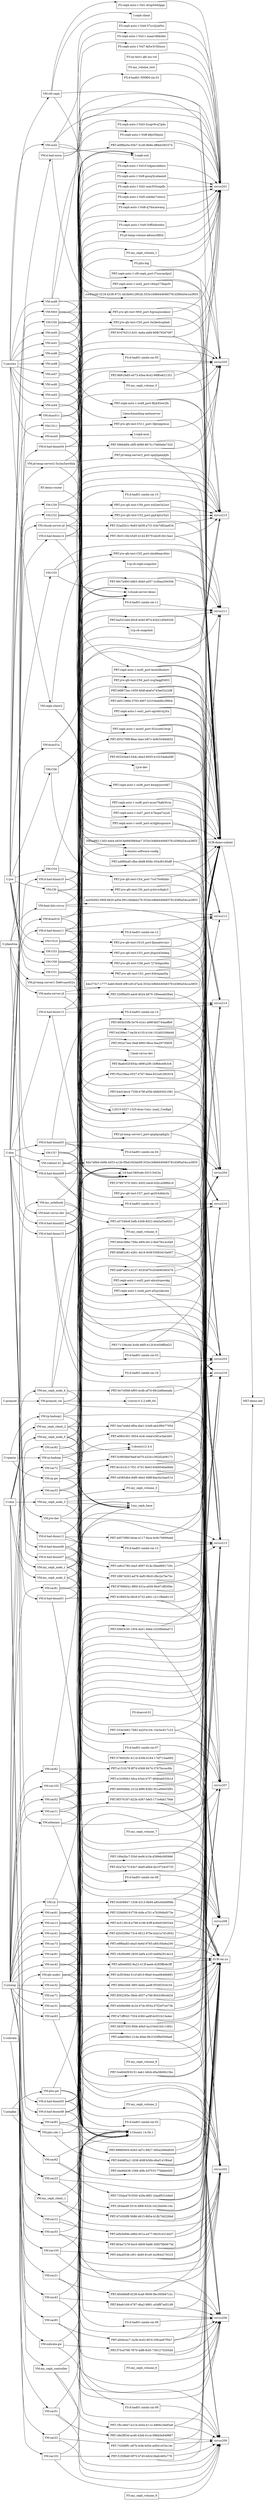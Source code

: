 digraph a {
overlap=prism
rankdir=LR
node [ shape = box ]
"002a72ee-3baf-4983-9bca-5ea2973f4f3f" [ label="PRT:002a72ee-3baf-4983-9bca-5ea2973f4f3f" ]
"c0f1c179-4467-49c9-8aab-c3fd126a4ac7" [ label="SUB:demo-subnet" ]
"cirrus203" [ label="cirrus203" ]
"00d35f38-17c9-4f8b-90fb-2ec896aa726d" [ label="FS:ceph-auto-1-Vol2-sxm353yepdls" ]
"cirrus201" [ label="cirrus201" ]
"04a0974d-c107-411c-9859-2bd2b86c4437" [ label="VM:my_ceph_node_5" ]
"353e2682-7b82-4a2f-b104-15e3ec617c23" [ label="PRT:353e2682-7b82-4a2f-b104-15e3ec617c23" ]
"4193b9fa-1f3f-4991-92a7-e03de54d0272.553e1b9b6449483781d380a54cca3855" [ label="I:my_ceph_base" ]
"b99f6a90-763e-43bc-9ae4-3e4bce861855" [ label="FS:my_ceph_volume_5" ]
"cirrus214" [ label="cirrus214" ]
"05dd6624-53ec-4827-adc3-70f992b62c55" [ label="VM:osd8" ]
"0d63c6cb-4b18-48ff-8c86-89a89b2ad0fc" [ label="PRT:ceph-auto-1-osd8_port-mum76qfe3tvm" ]
"7f4acec7-73fb-4f51-a095-c68342cfcc51" [ label="FS:ceph-auto-1-Vol10-h4jjazs4ekwo" ]
"bee140a0-5e1e-45e4-bc5b-f3e832e8ed96.553e1b9b6449483781d380a54cca3855" [ label="I:ceph-osd" ]
"cirrus213" [ label="cirrus213" ]
"06b2c457-ac46-4ba0-a25e-d27e63bf7978" [ label="VM:rac62" ]
"735da479-f350-429e-86f1-2dadf531b9e9" [ label="PRT:735da479-f350-429e-86f1-2dadf531b9e9" ]
"ce9a2b71-b277-4467-b14d-724f9d02ae0b.553e1b9b6449483781d380a54cca3855" [ label="I:Ubuntu 14.04.1" ]
"cirrus208" [ label="cirrus208" ]
"06b3274c-cdd6-482c-b1a6-3aa166e094c6" [ label="VM:d-had-dnnm13" ]
"65333a43-544c-4be3-8055-b10234a6a58f" [ label="PRT:65333a43-544c-4be3-8055-b10234a6a58f" ]
"f35f7ac7-c64e-4849-9437-f0a0c4705a7c" [ label="FS:d-had01-nmdn-cin-14" ]
"f6c93397-dae3-4f0d-9473-f84f1b2dfc17.553e1b9b6449483781d380a54cca3855" [ label="I:d-had-OkNode-2015-0423a" ]
"0728ba3e-51f8-4745-92a3-f108533b827c" [ label="FS:d-had01-nmdn-cin-05" ]
"cirrus205" [ label="cirrus205" ]
"088d309b-2829-4637-a40d-0f139d45f42f" [ label="FS:my_ceph_volume_6" ]
"cirrus206" [ label="cirrus206" ]
"09cd3abf-7bef-463d-8dcd-b477252d9091" [ label="PRT:jrw-qfs-test-CS5_port-ohn66eqv45ev" ]
"cirrus211" [ label="cirrus211" ]
"0a381d91-c873-4fae-9f65-d9a0b4401af5" [ label="PRT:jrw-qfs-test-CS0_port-3a2ke4supheh" ]
"0c009847-1558-4313-9b94-a85c6d46f08b" [ label="PRT:0c009847-1558-4313-9b94-a85c6d46f08b" ]
"63f01ec3-9f8c-40e8-bab7-feb2c6b497de" [ label="SUB:rac-yu" ]
"cirrus204" [ label="cirrus204" ]
"0d5ce678-cf31-4801-b74b-1963f4577523" [ label="VM:my_ceph_client_1" ]
"cirrus202" [ label="cirrus202" ]
"d7c026f8-5686-4615-865e-b1fb73d226bd" [ label="PRT:d7c026f8-5686-4615-865e-b1fb73d226bd" ]
"0da4f336-cf01-4b85-81e9-3a3844276225" [ label="PRT:0da4f336-cf01-4b85-81e9-3a3844276225" ]
"0e7c0f46-bf93-4cdb-af7d-49c2a6beeada" [ label="PRT:0e7c0f46-bf93-4cdb-af7d-49c2a6beeada" ]
"cirrus215" [ label="cirrus215" ]
"1159da57da77406e9e411382fe398f2e" [ label="U:pingkai" ]
"224eddda-06e6-43d9-8f2e-0956bf507fbb" [ label="VM:pliu-gw" ]
"e94020d6-f432-4517-b841-fd19635ad568" [ label="VM:pliu-sds-1" ]
"119512bb-6f63-4ca1-8c77-99b9cfdaaeb7" [ label="PRT:jrw-qfs-test-CS10_port-fjmealwvrjsv" ]
"1201d344-5a6e-45e5-b07a-3ef13799f70e" [ label="FS:rp-test1-qfs-ms-vol" ]
"124e1a5d-46cb-4bb5-8349-82665cbd6573" [ label="VM:d-had-dnnm07" ]
"28674263-ad76-4af0-96c0-cfbc2a7be7bc" [ label="PRT:28674263-ad76-4af0-96c0-cfbc2a7be7bc" ]
"2ad4f239-2a5f-4b87-84b9-5360f4883f17" [ label="FS:d-had01-nmdn-cin-08" ]
"179c506e-0011-496e-8b9c-bbceecdcfe8b" [ label="FS:ceph-auto-1-Vol4-57yri2juk5tz" ]
"17ad3509-242a-4863-b8f2-319894f05b0d" [ label="VM:rac82" ]
"a131fc78-9f7d-4368-9474-3767bccecfdc" [ label="PRT:a131fc78-9f7d-4368-9474-3767bccecfdc" ]
"cirrus212" [ label="cirrus212" ]
"186b2d1b-349a-4e46-93d0-7844dc377ae4" [ label="FS:d-had01-nmdn-cin-02" ]
"18c80486-2830-4df4-a1b5-be6fa2914e1d" [ label="PRT:18c80486-2830-4df4-a1b5-be6fa2914e1d" ]
"199a5bc7-f2b0-4e06-b1fe-d399dc095966" [ label="PRT:199a5bc7-f2b0-4e06-b1fe-d399dc095966" ]
"cirrus216" [ label="cirrus216" ]
"1b131d8d-0e0f-44c7-9eda-6c4933f66beb" [ label="PRT:ceph-auto-1-osd2_port-v6wp273bqo5t" ]
"1fb1d6d7-e21b-445e-b11e-4869c2fa85a8" [ label="PRT:1fb1d6d7-e21b-445e-b11e-4869c2fa85a8" ]
"cirrus209" [ label="cirrus209" ]
"200e7616-3a4c-42ac-96da-2b5274ece559" [ label="VM:rac61" ]
"329d0619-f739-44fe-a701-e7b394bd073e" [ label="PRT:329d0619-f739-44fe-a701-e7b394bd073e" ]
"20c1a827-5382-488f-b1af-4fc728af8c87" [ label="VM:osd0" ]
"334aca21-4de5-4f5e-8acb-e9a5ed024c0c" [ label="PRT:ceph-auto-1-osd0_port-m3qjbuupsxxw" ]
"240fdd68-1f60-4575-849b-ea94ce6f6ead" [ label="FS:pliu-big" ]
"cbe8d438-1566-40fc-b37f-0177bfa6e0d3" [ label="PRT:cbe8d438-1566-40fc-b37f-0177bfa6e0d3" ]
"229d3b1b-273d-4bef-970d-e7cddb4afd70" [ label="PRT:jrw-qfs-test-CS4_port-7rut7lw6hhkv" ]
"cirrus210" [ label="cirrus210" ]
"23393537-915c-41ba-bee0-92194aed266e" [ label="VM:dcas01b" ]
"4bcd5c11-4772-4508-9681-7141abcffdda.553e1b9b6449483781d380a54cca3855" [ label="I:2015-0327-1325-dcas-Cass--yaml_Configd" ]
"b6f672ec-1659-40df-abef-e743ee52c2d8" [ label="PRT:b6f672ec-1659-40df-abef-e743ee52c2d8" ]
"25bf4f6c-86c0-4b01-9289-f8f03149b206" [ label="FS:my_ceph_volume_3" ]
"25e0ddc5-90a8-4c66-a9d2-530ae1f489db" [ label="VM:osd9" ]
"961685ae-04ab-4c0d-8f05-5014815ecfd6" [ label="PRT:ceph-auto-1-osd9_port-fltj445ow2fc" ]
"ae3a2bb5-a1c7-4943-9b7f-0e2eb02dddd7" [ label="FS:ceph-auto-1-Vol11-maarrdbki4kv" ]
"276eedc8-0ce8-42d3-ba09-b9940ede7d47" [ label="PRT:jrw-qfs-test-CS6_port-zvg5aqgf3d53" ]
"281aea89-6c03-4cf1-8577-8c5a069c6736" [ label="VM:ceph-client2" ]
"2d4e9884-e275-4850-bf22-ee1310d92f9e.553e1b9b6449483781d380a54cca3855" [ label="I:rp-cb-ceph-snapshot" ]
"a49f0a40-cfbe-49d8-859e-354cf0185dff" [ label="PRT:a49f0a40-cfbe-49d8-859e-354cf0185dff" ]
"29127071-14be-45db-bb94-0180e4c12db9" [ label="VM:dcas01a" ]
"99c7a993-b863-4bb0-a057-2c0baa29450b" [ label="PRT:99c7a993-b863-4bb0-a057-2c0baa29450b" ]
"2a8133e3-8e09-446d-9248-de6028593f96" [ label="FS:d-had01-nmdn-cin-06" ]
"2ba712d0-da70-4ccf-ac06-c72baab1b907" [ label="VM:CS8" ]
"51557880-83c3-4028-80c4-723d0fb6b5ea.553e1b9b6449483781d380a54cca3855" [ label="I:chunk-server-demo" ]
"eae99f4f-4de1-4ae8-9b57-ba8b503725e9" [ label="PRT:jrw-qfs-test-CS8_port-7j74cbgzn6in" ]
"2e429794-08c5-490f-a599-5783490abe9a" [ label="VM:rac32" ]
"46fec5b6-38f3-4ebb-aad8-f550f25c0c34" [ label="PRT:46fec5b6-38f3-4ebb-aad8-f550f25c0c34" ]
"2e9ac8b0-d83d-4f46-827c-7d8b69b4d02b" [ label="PRT:ceph-auto-1-osd4_port-a5sjyinkrshx" ]
"2eb025be-d329-47f9-b6b1-af792d550b30" [ label="PRT:jrw-qfs-test-CS9_port-wd2iet3x2ort" ]
"2f59ca15-a598-4f83-981c-7184d90f4385" [ label="VM:athenais" ]
"cirrus207" [ label="cirrus207" ]
"f3663c30-1504-4a51-9deb-c520fbdead72" [ label="PRT:f3663c30-1504-4a51-9deb-c520fbdead72" ]
"2fb8e688-6de3-4368-8a84-bb0f92fb41d4" [ label="VM:my_ceph_node_3" ]
"2fcfae48-3516-4f68-932b-3422bb06c19a" [ label="PRT:2fcfae48-3516-4f68-932b-3422bb06c19a" ]
"30c4bc99-6ed0-4bf1-bb8b-600892b1e541" [ label="VM:d-had-dnnm08" ]
"adab59b2-21da-40ae-9b1f-d3f8ef308aef" [ label="PRT:adab59b2-21da-40ae-9b1f-d3f8ef308aef" ]
"d80ecf0e-6eca-486f-97bd-7a6195b145e3" [ label="FS:d-had01-nmdn-cin-09" ]
"31f3b538-8b0b-4bb0-8532-4138cc5b0bb3" [ label="PRT:ceph-auto-1-osd7_port-h7kspal7xyuh" ]
"320f0a55-adc6-4024-b670-1f0eea4e59a4" [ label="PRT:320f0a55-adc6-4024-b670-1f0eea4e59a4" ]
"32ad2b1c-9e83-4d38-a731-b3e7d82aa634" [ label="PRT:32ad2b1c-9e83-4d38-a731-b3e7d82aa634" ]
"35239d49-57a9-4660-b112-ebba04b7f17d" [ label="VM:vohtest-01" ]
"8da7a9bd-d49b-4453-a12b-f5bd1f43eb09.553e1b9b6449483781d380a54cca3855" [ label="8da7a9bd-d49b-4453-a12b-f5bd1f43eb09.553e1b9b6449483781d380a54cca3855" ]
"36357255-f00b-40b5-ba1f-9c61b5110f41" [ label="PRT:36357255-f00b-40b5-ba1f-9c61b5110f41" ]
"3662217d-7384-46f7-aad2-20e6b28505a8" [ label="VM:rac101" ]
"51f2fbd0-9f75-4745-b62d-fdafc485c776" [ label="PRT:51f2fbd0-9f75-4745-b62d-fdafc485c776" ]
"38425521-a943-4032-a926-ca468cb021f3" [ label="VM:rac51" ]
"c8e3f03d-ac46-43eb-b1ce-09bb5e649867" [ label="PRT:c8e3f03d-ac46-43eb-b1ce-09bb5e649867" ]
"3bab1bca-4dd3-4b80-a039-08ccaca38c93" [ label="PRT:jrw-qfs-test-CS11_port-3ljbrqip4suc" ]
"3ce9445f-6151-4ab1-b6cb-d0a38d9415bc" [ label="PRT:3ce9445f-6151-4ab1-b6cb-d0a38d9415bc" ]
"3ee7a46d-df0a-4be1-b3d9-ab43f8477954" [ label="PRT:3ee7a46d-df0a-4be1-b3d9-ab43f8477954" ]
"3fc0116b-b5d5-4144-8579-bd281fd13ea1" [ label="PRT:3fc0116b-b5d5-4144-8579-bd281fd13ea1" ]
"4089d43e-e344-4ea2-9cb9-ff0fd0882085" [ label="VM:CS11" ]
"40db9f65-b815-47e2-a2ab-ae5cc090de72" [ label="PRT:jrw-qfs-test-CS3_port-jfsgsyk3mkeq" ]
"419fa029-bfbe-42eb-a391-fb8bc4dbe4ce" [ label="VM:osd5" ]
"4a2fffab-3358-4b78-91f3-2b4df10252db" [ label="PRT:ceph-auto-1-osd5_port-kcmhl6oolztv" ]
"5189f1d7-6df2-4565-b672-78d5ec820540" [ label="FS:ceph-auto-1-Vol7-6j5w3v5ltnuw" ]
"41a7473b-3722-4778-bcda-339475374dc5" [ label="VM:rac23" ]
"41bd997e-605d-4187-bf9a-13c4052b0aa0" [ label="VM:d-had-dnnm10" ]
"b5596b9c-574f-494c-9195-2509dcd1e58d" [ label="FS:d-had01-nmdn-cin-11" ]
"ba521ed4-d0c8-4c6d-9f74-62b21d5b0326" [ label="PRT:ba521ed4-d0c8-4c6d-9f74-62b21d5b0326" ]
"41fb923a-06c9-4722-a941-c211f8ab6110" [ label="PRT:41fb923a-06c9-4722-a941-c211f8ab6110" ]
"451d793a-2840-40a1-baa8-273454adf799" [ label="FS:jd-temp-volume-albnxn3fifcd" ]
"4600d9dc-231d-4f96-8382-921a90e55f91" [ label="PRT:4600d9dc-231d-4f96-8382-921a90e55f91" ]
"4968ff0c-d8ab-45ca-b781-90361838a810" [ label="VM:CS9" ]
"4b0998ca-cb9c-4aa2-bd1d-9639dfa278a0" [ label="VM:osd2" ]
"4b6a99f2-ee4a-4a64-82e7-e8dc20dd03e2" [ label="VM:my_ceph_node_1" ]
"f05ad4a6-2608-4a18-9e76-b9acfed0ce82" [ label="FS:my_ceph_volume_1" ]
"4c43aca1-f847-49be-886f-6053a657c4d9" [ label="VM:rac81" ]
"8769602c-8f00-431e-a056-f9c67cf8309e" [ label="PRT:8769602c-8f00-431e-a056-f9c67cf8309e" ]
"4c880dce-8d64-47cd-8ac8-34c9467b4c34" [ label="FS:ceph-auto-1-Vol1-drnp5d4zlpgc" ]
"4cf5394d-51cf-4810-99a0-0cea98486883" [ label="PRT:4cf5394d-51cf-4810-99a0-0cea98486883" ]
"4d570f90-bb4e-4117-9ace-bc9c76699add" [ label="PRT:4d570f90-bb4e-4117-9ace-bc9c76699add" ]
"4daf4ed5f8a24f7a81f86f52b1efb799" [ label="U:pramod" ]
"645a5f91-7433-4bd8-92a4-9f8760b203f0" [ label="VM:pramod_vm" ]
"4fd3f612-6b77-4d39-a69d-cd28aad0a02b" [ label="FS:my_ceph_volume_9" ]
"5360e1e0-da3d-4a63-800d-ceb0e3cb4951" [ label="FS:my_volume_test" ]
"5384b512-5d17-4235-9ac4-4f3a078f3f02" [ label="VM:d-had-dnnm05" ]
"5790629c-411d-430b-b164-17ef715aa692" [ label="PRT:5790629c-411d-430b-b164-17ef715aa692" ]
"57957370-3001-4502-b4c6-02b1a58f6b18" [ label="PRT:57957370-3001-4502-b4c6-02b1a58f6b18" ]
"58718b5a-94b8-4cf6-8615-e52ee0683acd" [ label="VM:rac91" ]
"596bfdf4-c6f5-4089-8674-c7b60e6e7320" [ label="PRT:596bfdf4-c6f5-4089-8674-c7b60e6e7320" ]
"5ae76915-9909-4ae1-8891-e00d0791bc79" [ label="FS:d-had01-nmdn-cin-12" ]
"5be512c3-b555-4a21-9df4-2a830e070744" [ label="PRT:ceph-auto-1-cl0-ceph_port-l7usyoarkjn2" ]
"5c6938ef-9aef-4d70-a32d-c392d2a09173" [ label="PRT:5c6938ef-9aef-4d70-a32d-c392d2a09173" ]
"5dde7048-5327-4e1a-8ee4-550775b4b4ac" [ label="VM:rac33" ]
"fe1b1d13-7f31-4701-8e63-6569546a68dd" [ label="PRT:fe1b1d13-7f31-4701-8e63-6569546a68dd" ]
"6096af5e-d150-4281-acaf-1b9ed0f9d768" [ label="VM:rac83" ]
"99885604-9263-4d7c-9827-585a2066d830" [ label="PRT:99885604-9263-4d7c-9827-585a2066d830" ]
"62dbb0d1-d835-44f8-adcb-101920391b0c" [ label="PRT:ceph-auto-1-osd1_port-ogrd4rrxj3rx" ]
"d3c9d9d1-cd6e-4b65-a82a-1d4c914390b8" [ label="NET:demo-net" ]
"664c388e-709a-49f4-b612-8eb79cc4c0a9" [ label="PRT:664c388e-709a-49f4-b612-8eb79cc4c0a9" ]
"bb3d41e7-946e-4919-a9ba-50a3fdc6b216.553e1b9b6449483781d380a54cca3855" [ label="I:cirros-0.3.2-x86_64" ]
"646d7077-445c-4d30-a731-012fcb7871e4" [ label="FS:d-had01-NNRM-cin-01" ]
"65544eaa-cc6b-4cd9-95ed-2ce2ff93ff6f" [ label="FS:dcasvol-01" ]
"673eb3be-a184-41c9-b65f-ff2dd8c3f417" [ label="VM:rp-hadoop" ]
"332ffd84-6535-46df-b8da-c0574053143f.553e1b9b6449483781d380a54cca3855" [ label="I:ubuntu12.4.4" ]
"e085c301-5654-4c4c-b4af-e391e3ab2bf1" [ label="PRT:e085c301-5654-4c4c-b4af-e391e3ab2bf1" ]
"6758cbca-b18b-4449-9609-e622a167dc35" [ label="VM:rac31" ]
"e0d9e086-dc2d-47dc-855a-07f24f7e473b" [ label="PRT:e0d9e086-dc2d-47dc-855a-07f24f7e473b" ]
"683b35fb-5e76-41b1-a99f-db5744aeffe9" [ label="PRT:683b35fb-5e76-41b1-a99f-db5744aeffe9" ]
"69d0a54e-4d9e-41b5-b13a-57c03f0f34de" [ label="VM:osd3" ]
"c80674a2-a267-4be7-a6dd-bc696c250a84" [ label="PRT:ceph-auto-1-osd3_port-ahrxitupwokg" ]
"db799725-71bd-413d-a8c8-85f47e7f2eeb" [ label="FS:ceph-auto-1-Vol5-znhdes7rewz2" ]
"6a94b812-a89d-4520-a5ed-93f202c7264f" [ label="PRT:jd-temp-server2_port-npq5gatq4jfo" ]
"6b417ce7-bc43-43e8-8dfb-50090808fb09" [ label="VM:rac92" ]
"bd87a83c-b137-453f-bf79-b54690360478" [ label="PRT:bd87a83c-b137-453f-bf79-b54690360478" ]
"6bda9be0-dcb3-4f1f-9bd9-070563979999" [ label="VM:my_ceph_controller" ]
"6dc0d05c-bf6d-4f7a-8a50-6d4f8c41d920" [ label="FS:my_ceph_volume_8" ]
"6e133cf4-64e5-4e04-9f19-7e34a79cfffd" [ label="VM:rp-gw" ]
"cd385db4-84f0-46e2-9d8f-8ae3a1bae514" [ label="PRT:cd385db4-84f0-46e2-9d8f-8ae3a1bae514" ]
"6f07bcb4-3e93-4de8-9d15-5b6417a96690" [ label="VM:d-had-dnnm04" ]
"6f6665af-6d77-4071-81f0-5361d45f8ae1" [ label="VM:heat-cirrus-dev" ]
"1fe2cef7-173b-4468-ba66-e04a16662305.553e1b9b6449483781d380a54cca3855" [ label="I:heat-cirrus-dev" ]
"71156cdd-3c0b-46f5-b12f-0c450ff5ef23" [ label="PRT:71156cdd-3c0b-46f5-b12f-0c450ff5ef23" ]
"6f8da189-8da8-4579-8ab2-b41daf97f226" [ label="VM:d-had-dnnm14" ]
"957c2c4f-18d4-485f-94f5-12c64cbd6328" [ label="FS:d-had01-nmdn-cin-15" ]
"73ffd97a-449b-4e7c-bb3a-8bc0893f14b9" [ label="VM:rac21" ]
"d0dd6bff-4238-4ca6-9606-9bc360b67c2c" [ label="PRT:d0dd6bff-4238-4ca6-9606-9bc360b67c2c" ]
"74268ff1-e87b-4cfe-b05e-ad941e53a14e" [ label="PRT:74268ff1-e87b-4cfe-b05e-ad941e53a14e" ]
"743ba05c-816b-48c6-a984-5ec986f34df0" [ label="VM:osd7" ]
"78b7275b-9175-4718-b50f-157924e7bca1" [ label="FS:ceph-auto-1-Vol9-gouq3yudaem6" ]
"76742933-5fa5-487e-9266-20d7e94c67a5" [ label="VM:jd-temp-server2-5sylm5aw4hla" ]
"85fdf517-b437-4225-b1d6-c6ff8b917280.553e1b9b6449483781d380a54cca3855" [ label="I:ubuntu-software-config" ]
"7a53163f-9ba2-4ff9-9a34-f54b80254b43" [ label="VM:meta-server-jd" ]
"44e375c7-1777-4ab0-8449-4f91e91d7acb.553e1b9b6449483781d380a54cca3855" [ label="44e375c7-1777-4ab0-8449-4f91e91d7acb.553e1b9b6449483781d380a54cca3855" ]
"7b748e3a-ed0b-4f6f-9d3f-fc9b1040d215" [ label="VM:my_ceph_node_2" ]
"ac7365a6-270b-44c5-9e9b-028e143b9875" [ label="FS:my_ceph_volume_2" ]
"7d99b0e3-f976-40d4-b1de-be841218afbb" [ label="VM:rp-hadoop1" ]
"d0d61c81-e261-4416-9c0f-53063d10a007" [ label="PRT:d0d61c81-e261-4416-9c0f-53063d10a007" ]
"8468f3a2-1838-409f-b56b-d6af141f84af" [ label="PRT:8468f3a2-1838-409f-b56b-d6af141f84af" ]
"84efc169-4787-4ba2-9891-a5df87ad51d9" [ label="PRT:84efc169-4787-4ba2-9891-a5df87ad51d9" ]
"854e7279-0ec0-4809-9a86-30fd79b0673d" [ label="PRT:854e7279-0ec0-4809-9a86-30fd79b0673d" ]
"85623f3e-36eb-4937-a766-f643c99cdd2d" [ label="PRT:85623f3e-36eb-4937-a766-f643c99cdd2d" ]
"863e4f7a665b4963a4ec709b6240b704" [ label="U:rpanta" ]
"8891fe85-e073-45ea-8c42-98ffce621351" [ label="PRT:8891fe85-e073-45ea-8c42-98ffce621351" ]
"898b1644-dfb1-409b-98a0-61b2620ad7a9" [ label="VM:jrw-dev" ]
"a13e99ca-ea0f-4e6f-8988-dff005fd77d7.553e1b9b6449483781d380a54cca3855" [ label="I:jrw-dev" ]
"d2a7e173-63e7-4ee9-a6bd-de10724c0725" [ label="PRT:d2a7e173-63e7-4ee9-a6bd-de10724c0725" ]
"8aafc02f-854a-489f-a2f0-1bf9dce0b3c8" [ label="PRT:8aafc02f-854a-489f-a2f0-1bf9dce0b3c8" ]
"8ac9e36c-fa1f-4a1d-80ca-0f424fa1991f" [ label="VM:d-had-dnnm06" ]
"ce6c2780-cba5-4897-81dc-fdea9891720c" [ label="PRT:ce6c2780-cba5-4897-81dc-fdea9891720c" ]
"d15c617b-c832-43b1-bf7d-d990652bf254" [ label="FS:d-had01-nmdn-cin-07" ]
"8b6f08b1-b197-45e9-862a-ba5d03f1471d" [ label="FS:ceph-auto-1-Vol0-5rff3obredzx" ]
"8ce10b49-3f2d-4e96-9ed3-bb837a58969d" [ label="VM:rac102" ]
"e1b390b1-bfca-43a4-b7f7-484bab025b1d" [ label="PRT:e1b390b1-bfca-43a4-b7f7-484bab025b1d" ]
"8cf68328-218d-4402-82b7-22b34f5f11e8" [ label="VM:jd-temp-server1-5le6vuao452u" ]
"eb031643-a681-48fc-b015-01c099ca757d" [ label="PRT:jd-temp-server1_port-qmjhpzqdig2y" ]
"8d83e4021e6c4027997d1b7b9a4e3bd8" [ label="U:subrata" ]
"99d52ab3-5333-4aa4-bff4-bb4567d2c107" [ label="VM:qfs-node1" ]
"cfff0492-4c29-49cd-a63c-12815cd0ccc4" [ label="VM:subrata-gw" ]
"91676312-fc51-4e6a-abfd-90fb79297087" [ label="PRT:91676312-fc51-4e6a-abfd-90fb79297087" ]
"924c69e4-59b9-4d3e-af34-a0e468f2d8dc" [ label="VM:d-had-dnnm01" ]
"92821b8287cb417b80416c50cf7a4825" [ label="U:don" ]
"cfa8865d-55fb-4a32-8cd5-119852be7d35" [ label="VM:d-had-dnnm12" ]
"d7127eed-e20d-47da-804d-8afb7f44f2ff" [ label="VM:d-had-dnnm11" ]
"e29c7ad5-de29-4de3-a1b2-968e79883366" [ label="VM:dcas01c" ]
"e7d94822-ab86-48b6-b022-e1dccb4c342c" [ label="VM:d-had-nnrm" ]
"e86dcfda-4fdd-482f-a5b9-4d2c2e48591c" [ label="VM:d-had-dnnm15" ]
"ea0815c2-e1f2-4f6e-8136-48d0b09e30d5" [ label="VM:d-had-dnnm02" ]
"faec0df0-dccd-437b-8f81-41c423a18c0e" [ label="VM:d-had-dnnm03" ]
"fd77afce-e1b7-4b21-92a4-c30e88ae98ae" [ label="VM:d-had-dnnm09" ]
"9646adc99c3b4f6cb01a949985294d99" [ label="U:yxiang" ]
"9ced1598-4804-4e6a-bfb1-d8b9fdbbad5f" [ label="VM:rac42" ]
"a1d88654-903a-4dc8-8cf9-b476def16438" [ label="VM:rac73" ]
"a2adc687-92da-4b37-baf3-529b9e87825a" [ label="VM:rac11" ]
"a437c09c-bbea-4c2b-9d6c-7ee8c5c43ff3" [ label="VM:rac12" ]
"a6100782-c99a-49b7-9a77-548b1fbd4356" [ label="VM:rac41" ]
"abd6cb59-c693-4fbe-9f49-a558377d4030" [ label="VM:rac52" ]
"b14b0333-3c2c-4cf8-bd03-b94d3e8098a6" [ label="VM:rac93" ]
"c3ddb140-a858-4057-95e8-8514ae7b5391" [ label="VM:rac43" ]
"d1df9c01-2311-4401-89ba-00703b39737c" [ label="VM:cli" ]
"d2974b48-81f1-465e-b2ec-735a1386dbd1" [ label="VM:rac53" ]
"d37b4cbf-cef0-40e9-adc4-14e8f37a5d31" [ label="VM:rac22" ]
"d90ba48a-5996-44e4-a5b9-75e3f834e6d8" [ label="VM:rac103" ]
"df37e7c3-c3ae-46e6-8fd6-b88132365fdb" [ label="VM:rac13" ]
"e8dbb1cc-a140-4406-ad9d-0ee4d90c70cb" [ label="VM:rac72" ]
"ea98ed7e-b28a-4968-adb1-7ee8ffab2870" [ label="VM:rac71" ]
"ff833f2d-8c66-472f-8fe3-84096e6a8df7" [ label="VM:rac63" ]
"98729bfe-28f5-48b6-8f7c-f1d572b26958" [ label="VM:CS5" ]
"a60e6692-9a22-413f-aeeb-4295ffb4b3ff" [ label="PRT:a60e6692-9a22-413f-aeeb-4295ffb4b3ff" ]
"9f370187-d22b-4367-bfe5-171e9ab179de" [ label="PRT:9f370187-d22b-4367-bfe5-171e9ab179de" ]
"a0b5e69e-e98d-401a-a477-66c5c431dd37" [ label="PRT:a0b5e69e-e98d-401a-a477-66c5c431dd37" ]
"a0f8be5e-05b7-41d0-8b8e-dffddc583374" [ label="PRT:a0f8be5e-05b7-41d0-8b8e-dffddc583374" ]
"e9f6ba83-eba5-4e6d-9765-a85c56a6a200" [ label="PRT:e9f6ba83-eba5-4e6d-9765-a85c56a6a200" ]
"a3cb9580-2035-494c-895f-0b7214cef238" [ label="FS:my_ceph_volume_4" ]
"a538da4c-29f0-4253-94f3-12a6a4c277ed" [ label="VM:osd1" ]
"e180f5d5-61b1-48ca-8e80-7f14393f92b0" [ label="FS:ceph-auto-1-Vol3-2sngv6vq7g4n" ]
"a5e5955a-ae1b-49f8-9ef8-cb906e3d6875" [ label="FS:d-had01-nmdn-cin-03" ]
"d2b5206d-73c4-4812-976e-b2a1a7d1d042" [ label="PRT:d2b5206d-73c4-4812-976e-b2a1a7d1d042" ]
"a61eb6ad-69be-4cdd-871b-c1f215ce8b52" [ label="VM:CS7" ]
"c6987eed-cce5-4922-a211-3b00a63dd92a" [ label="PRT:jrw-qfs-test-CS7_port-qe2lvb4bln3n" ]
"a94bcec7-2a3b-4cd2-8f16-20fcae97f5b7" [ label="PRT:a94bcec7-2a3b-4cd2-8f16-20fcae97f5b7" ]
"acfbbfe8-bf6b-47e6-8a8e-7bac5bfff130" [ label="PRT:jrw-qfs-test-CS2_port-gq43ptcr5iyt" ]
"ad04bd6b-3cb7-473f-bf62-7bc6f616efa5" [ label="PRT:ceph-auto-1-osd6_port-kwegrjwzt4k7" ]
"adb24449-8ef8-4650-8220-31c1a1ec055d" [ label="VM:cl0-ceph" ]
"592f1645-fe5f-4a65-ac1b-48be5998f254.553e1b9b6449483781d380a54cca3855" [ label="I:ceph-client" ]
"b0439d54-d6dd-46c9-9b50-91de71f25b57" [ label="FS:d-had01-nmdn-cin-10" ]
"b143d016-0a40-4c13-841d-880d0b4cde82" [ label="VM:osd4" ]
"d4afdb22-fb0b-4547-8007-c75a38537829" [ label="FS:ceph-auto-1-Vol6-q7dncaiwaiuj" ]
"b4299e17-be28-4155-b10d-152d03298d46" [ label="PRT:b4299e17-be28-4155-b10d-152d03298d46" ]
"b441dec4-7358-479f-a55b-4fdb93021081" [ label="PRT:b441dec4-7358-479f-a55b-4fdb93021081" ]
"b6cf65f8-1fd6-4ffb-bd25-5856d847fb26" [ label="VM:chunk-server-jd" ]
"39f2a892-13d3-44e4-a934-fa6665884ee7.553e1b9b6449483781d380a54cca3855" [ label="39f2a892-13d3-44e4-a934-fa6665884ee7.553e1b9b6449483781d380a54cca3855" ]
"ba82a291-9fb8-4a88-8ccd-8e162f7f6717" [ label="VM:Cl0" ]
"ccb51610-c483-41d7-a554-4d621c93d807" [ label="PRT:jrw-qfs-test-Cl0_port-jy4zvsr6qdc3" ]
"da3cb2f5-f50c-49cc-9737-70a1398bbfe3.553e1b9b6449483781d380a54cca3855" [ label="I:rp-cb-snapshot" ]
"bab45418-1660-4fdd-9d64-27eebfcae35e" [ label="RT:demo-router" ]
"bac99eff-d6c2-456c-a195-3bc32626afa9" [ label="VM:CS1" ]
"efe477cf-e79b-450b-b005-17b0802200e4" [ label="PRT:jrw-qfs-test-CS1_port-frdrmjajsfrp" ]
"be48b0a0-7ea5-4e45-9608-3983c436e1e6" [ label="VM:mon0" ]
"4adb9844-231a-4cc6-bd72-6bfc45bc0c6b.553e1b9b6449483781d380a54cca3855" [ label="I:ceph-mon" ]
"cf64103a-2f6a-413e-b4e5-50960a86e880" [ label="PRT:ceph-auto-1-mon0_port-5t2csx6c3wqt" ]
"bfa8f91e-c199-4d77-a7bb-39d4db6ab8dd" [ label="VM:my_ceph_client_2" ]
"bfd1db7b-f68e-4c1e-af60-29ba574bf67d" [ label="VM:CS3" ]
"c094dcbf293741daa0f18544c7400f48" [ label="U:chin" ]
"e92d579a-8e98-4f12-a9c7-d2d7ecd4f6fd" [ label="VM:my_notebook" ]
"f4a79ea1-f35c-4fe2-9f7b-b88cda707776" [ label="VM:my_ceph_node_4" ]
"c11e2a27-d742-4574-b25b-16b1eb898fb9" [ label="FS:d-had01-nmdn-cin-16" ]
"c493e033-baa8-4aed-8cfd-2dc4ef76e8c6" [ label="VM:MS0" ]
"56f08c67-9887-492f-9252-3ac1b6484be8.553e1b9b6449483781d380a54cca3855" [ label="I:benchmarking-metaserver" ]
"c7bab19f-b2bb-47ff-96e4-38425c794fc3" [ label="PRT:jrw-qfs-test-MS0_port-5qymqwonkxzr" ]
"c67349c8-5efb-4308-8022-d4e5af3a9201" [ label="PRT:c67349c8-5efb-4308-8022-d4e5af3a9201" ]
"c879ac04-b7eb-46bb-8065-3b2668e65e65" [ label="FS:d-had01-nmdn-cin-13" ]
"c98b56a6-dd43-43de-8f3a-955392b3fb27" [ label="VM:CS0" ]
"f75cd768-7870-4df6-8cf3-7381275205dd" [ label="PRT:f75cd768-7870-4df6-8cf3-7381275205dd" ]
"d55276f9-8bac-4aec-b87c-4e9c5446dd32" [ label="PRT:d55276f9-8bac-4aec-b87c-4e9c5446dd32" ]
"dd513994-3793-4907-b31f-6edd9c2f9fcb" [ label="PRT:dd513994-3793-4907-b31f-6edd9c2f9fcb" ]
"dc513818-a798-4196-83ff-4c6b93365544" [ label="PRT:dc513818-a798-4196-83ff-4c6b93365544" ]
"dd3ad6dd90ea4e7f8228672116abc325" [ label="U:jdandrea" ]
"eeba91c6-c300-4727-b207-fbeb13169aa5" [ label="VM:heat-kilo-cirrus" ]
"e23de36f-0e50-40c3-99a6-f695a31ae961" [ label="VM:CS6" ]
"e44a6f8f-6e2a-45a3-b48b-6da6b23b12ad" [ label="VM:CS10" ]
"e7cff043-7554-4360-aa9f-dc051b13a4ec" [ label="PRT:e7cff043-7554-4360-aa9f-dc051b13a4ec" ]
"cce41e2b-3218-4238-9731-bb3b9412852b.553e1b9b6449483781d380a54cca3855" [ label="cce41e2b-3218-4238-9731-bb3b9412852b.553e1b9b6449483781d380a54cca3855" ]
"f5a238aa-0557-4767-9eee-622a0c382918" [ label="PRT:f5a238aa-0557-4767-9eee-622a0c382918" ]
"e896788d1aea4585949d47ae4e25ba9e" [ label="U:jauzins" ]
"e969d5eb-c543-442a-a765-4699403ca7b3" [ label="VM:osd6" ]
"fb52ebd5-f124-42ed-ac10-7f0238821325" [ label="FS:ceph-auto-1-Vol8-k6jrl5lejxlz" ]
"eb0c5a7d-72de-41ae-881a-2c6f449e42d0" [ label="VM:CS4" ]
"aa45b062-090f-4820-ad5e-99124bdeb279.553e1b9b6449483781d380a54cca3855" [ label="aa45b062-090f-4820-ad5e-99124bdeb279.553e1b9b6449483781d380a54cca3855" ]
"eebf2480-8e2f-418a-ba39-e4523550429b" [ label="VM:CS2" ]
"f116ca40-796a-4717-b18f-96a698b1ca17" [ label="FS:my_ceph_volume_7" ]
"fa2a2b3f-6e4c-4957-bb72-e9c25a2e7425" [ label="FS:d-had01-nmdn-cin-04" ]
"fc545b25d80f4e969576e48244f74348" [ label="U:jrw" ]
"002a72ee-3baf-4983-9bca-5ea2973f4f3f" -> "c0f1c179-4467-49c9-8aab-c3fd126a4ac7"
"002a72ee-3baf-4983-9bca-5ea2973f4f3f" -> "cirrus203"
"00d35f38-17c9-4f8b-90fb-2ec896aa726d" -> "cirrus201"
"04a0974d-c107-411c-9859-2bd2b86c4437" -> "353e2682-7b82-4a2f-b104-15e3ec617c23"
"04a0974d-c107-411c-9859-2bd2b86c4437" -> "4193b9fa-1f3f-4991-92a7-e03de54d0272.553e1b9b6449483781d380a54cca3855"
"04a0974d-c107-411c-9859-2bd2b86c4437" -> "b99f6a90-763e-43bc-9ae4-3e4bce861855"
"04a0974d-c107-411c-9859-2bd2b86c4437" -> "cirrus214"
"05dd6624-53ec-4827-adc3-70f992b62c55" -> "0d63c6cb-4b18-48ff-8c86-89a89b2ad0fc"
"05dd6624-53ec-4827-adc3-70f992b62c55" -> "7f4acec7-73fb-4f51-a095-c68342cfcc51"
"05dd6624-53ec-4827-adc3-70f992b62c55" -> "bee140a0-5e1e-45e4-bc5b-f3e832e8ed96.553e1b9b6449483781d380a54cca3855"
"05dd6624-53ec-4827-adc3-70f992b62c55" -> "cirrus213"
"06b2c457-ac46-4ba0-a25e-d27e63bf7978" -> "735da479-f350-429e-86f1-2dadf531b9e9"
"06b2c457-ac46-4ba0-a25e-d27e63bf7978" -> "ce9a2b71-b277-4467-b14d-724f9d02ae0b.553e1b9b6449483781d380a54cca3855"
"06b2c457-ac46-4ba0-a25e-d27e63bf7978" -> "cirrus208"
"06b3274c-cdd6-482c-b1a6-3aa166e094c6" -> "65333a43-544c-4be3-8055-b10234a6a58f"
"06b3274c-cdd6-482c-b1a6-3aa166e094c6" -> "cirrus214"
"06b3274c-cdd6-482c-b1a6-3aa166e094c6" -> "f35f7ac7-c64e-4849-9437-f0a0c4705a7c"
"06b3274c-cdd6-482c-b1a6-3aa166e094c6" -> "f6c93397-dae3-4f0d-9473-f84f1b2dfc17.553e1b9b6449483781d380a54cca3855"
"0728ba3e-51f8-4745-92a3-f108533b827c" -> "cirrus205"
"088d309b-2829-4637-a40d-0f139d45f42f" -> "cirrus206"
"09cd3abf-7bef-463d-8dcd-b477252d9091" -> "c0f1c179-4467-49c9-8aab-c3fd126a4ac7"
"09cd3abf-7bef-463d-8dcd-b477252d9091" -> "cirrus211"
"0a381d91-c873-4fae-9f65-d9a0b4401af5" -> "c0f1c179-4467-49c9-8aab-c3fd126a4ac7"
"0a381d91-c873-4fae-9f65-d9a0b4401af5" -> "cirrus201"
"0c009847-1558-4313-9b94-a85c6d46f08b" -> "63f01ec3-9f8c-40e8-bab7-feb2c6b497de"
"0c009847-1558-4313-9b94-a85c6d46f08b" -> "cirrus204"
"0d5ce678-cf31-4801-b74b-1963f4577523" -> "4193b9fa-1f3f-4991-92a7-e03de54d0272.553e1b9b6449483781d380a54cca3855"
"0d5ce678-cf31-4801-b74b-1963f4577523" -> "cirrus202"
"0d5ce678-cf31-4801-b74b-1963f4577523" -> "d7c026f8-5686-4615-865e-b1fb73d226bd"
"0d63c6cb-4b18-48ff-8c86-89a89b2ad0fc" -> "c0f1c179-4467-49c9-8aab-c3fd126a4ac7"
"0d63c6cb-4b18-48ff-8c86-89a89b2ad0fc" -> "cirrus213"
"0da4f336-cf01-4b85-81e9-3a3844276225" -> "63f01ec3-9f8c-40e8-bab7-feb2c6b497de"
"0da4f336-cf01-4b85-81e9-3a3844276225" -> "cirrus202"
"0e7c0f46-bf93-4cdb-af7d-49c2a6beeada" -> "63f01ec3-9f8c-40e8-bab7-feb2c6b497de"
"0e7c0f46-bf93-4cdb-af7d-49c2a6beeada" -> "cirrus215"
"1159da57da77406e9e411382fe398f2e" -> "224eddda-06e6-43d9-8f2e-0956bf507fbb"
"1159da57da77406e9e411382fe398f2e" -> "e94020d6-f432-4517-b841-fd19635ad568"
"119512bb-6f63-4ca1-8c77-99b9cfdaaeb7" -> "c0f1c179-4467-49c9-8aab-c3fd126a4ac7"
"119512bb-6f63-4ca1-8c77-99b9cfdaaeb7" -> "cirrus203"
"1201d344-5a6e-45e5-b07a-3ef13799f70e" -> "cirrus201"
"124e1a5d-46cb-4bb5-8349-82665cbd6573" -> "28674263-ad76-4af0-96c0-cfbc2a7be7bc"
"124e1a5d-46cb-4bb5-8349-82665cbd6573" -> "2ad4f239-2a5f-4b87-84b9-5360f4883f17"
"124e1a5d-46cb-4bb5-8349-82665cbd6573" -> "cirrus208"
"124e1a5d-46cb-4bb5-8349-82665cbd6573" -> "f6c93397-dae3-4f0d-9473-f84f1b2dfc17.553e1b9b6449483781d380a54cca3855"
"179c506e-0011-496e-8b9c-bbceecdcfe8b" -> "cirrus201"
"17ad3509-242a-4863-b8f2-319894f05b0d" -> "a131fc78-9f7d-4368-9474-3767bccecfdc"
"17ad3509-242a-4863-b8f2-319894f05b0d" -> "ce9a2b71-b277-4467-b14d-724f9d02ae0b.553e1b9b6449483781d380a54cca3855"
"17ad3509-242a-4863-b8f2-319894f05b0d" -> "cirrus212"
"186b2d1b-349a-4e46-93d0-7844dc377ae4" -> "cirrus202"
"18c80486-2830-4df4-a1b5-be6fa2914e1d" -> "63f01ec3-9f8c-40e8-bab7-feb2c6b497de"
"18c80486-2830-4df4-a1b5-be6fa2914e1d" -> "cirrus203"
"199a5bc7-f2b0-4e06-b1fe-d399dc095966" -> "63f01ec3-9f8c-40e8-bab7-feb2c6b497de"
"199a5bc7-f2b0-4e06-b1fe-d399dc095966" -> "cirrus216"
"1b131d8d-0e0f-44c7-9eda-6c4933f66beb" -> "c0f1c179-4467-49c9-8aab-c3fd126a4ac7"
"1b131d8d-0e0f-44c7-9eda-6c4933f66beb" -> "cirrus205"
"1fb1d6d7-e21b-445e-b11e-4869c2fa85a8" -> "63f01ec3-9f8c-40e8-bab7-feb2c6b497de"
"1fb1d6d7-e21b-445e-b11e-4869c2fa85a8" -> "cirrus209"
"200e7616-3a4c-42ac-96da-2b5274ece559" -> "329d0619-f739-44fe-a701-e7b394bd073e"
"200e7616-3a4c-42ac-96da-2b5274ece559" -> "ce9a2b71-b277-4467-b14d-724f9d02ae0b.553e1b9b6449483781d380a54cca3855"
"200e7616-3a4c-42ac-96da-2b5274ece559" -> "cirrus204"
"20c1a827-5382-488f-b1af-4fc728af8c87" -> "00d35f38-17c9-4f8b-90fb-2ec896aa726d"
"20c1a827-5382-488f-b1af-4fc728af8c87" -> "334aca21-4de5-4f5e-8acb-e9a5ed024c0c"
"20c1a827-5382-488f-b1af-4fc728af8c87" -> "bee140a0-5e1e-45e4-bc5b-f3e832e8ed96.553e1b9b6449483781d380a54cca3855"
"20c1a827-5382-488f-b1af-4fc728af8c87" -> "cirrus206"
"224eddda-06e6-43d9-8f2e-0956bf507fbb" -> "240fdd68-1f60-4575-849b-ea94ce6f6ead"
"224eddda-06e6-43d9-8f2e-0956bf507fbb" -> "cbe8d438-1566-40fc-b37f-0177bfa6e0d3"
"224eddda-06e6-43d9-8f2e-0956bf507fbb" -> "ce9a2b71-b277-4467-b14d-724f9d02ae0b.553e1b9b6449483781d380a54cca3855"
"224eddda-06e6-43d9-8f2e-0956bf507fbb" -> "cirrus208"
"229d3b1b-273d-4bef-970d-e7cddb4afd70" -> "c0f1c179-4467-49c9-8aab-c3fd126a4ac7"
"229d3b1b-273d-4bef-970d-e7cddb4afd70" -> "cirrus210"
"23393537-915c-41ba-bee0-92194aed266e" -> "4bcd5c11-4772-4508-9681-7141abcffdda.553e1b9b6449483781d380a54cca3855"
"23393537-915c-41ba-bee0-92194aed266e" -> "b6f672ec-1659-40df-abef-e743ee52c2d8"
"23393537-915c-41ba-bee0-92194aed266e" -> "cirrus212"
"240fdd68-1f60-4575-849b-ea94ce6f6ead" -> "cirrus201"
"25bf4f6c-86c0-4b01-9289-f8f03149b206" -> "cirrus203"
"25e0ddc5-90a8-4c66-a9d2-530ae1f489db" -> "961685ae-04ab-4c0d-8f05-5014815ecfd6"
"25e0ddc5-90a8-4c66-a9d2-530ae1f489db" -> "ae3a2bb5-a1c7-4943-9b7f-0e2eb02dddd7"
"25e0ddc5-90a8-4c66-a9d2-530ae1f489db" -> "bee140a0-5e1e-45e4-bc5b-f3e832e8ed96.553e1b9b6449483781d380a54cca3855"
"25e0ddc5-90a8-4c66-a9d2-530ae1f489db" -> "cirrus215"
"276eedc8-0ce8-42d3-ba09-b9940ede7d47" -> "c0f1c179-4467-49c9-8aab-c3fd126a4ac7"
"276eedc8-0ce8-42d3-ba09-b9940ede7d47" -> "cirrus212"
"281aea89-6c03-4cf1-8577-8c5a069c6736" -> "2d4e9884-e275-4850-bf22-ee1310d92f9e.553e1b9b6449483781d380a54cca3855"
"281aea89-6c03-4cf1-8577-8c5a069c6736" -> "a49f0a40-cfbe-49d8-859e-354cf0185dff"
"281aea89-6c03-4cf1-8577-8c5a069c6736" -> "cirrus204"
"28674263-ad76-4af0-96c0-cfbc2a7be7bc" -> "c0f1c179-4467-49c9-8aab-c3fd126a4ac7"
"28674263-ad76-4af0-96c0-cfbc2a7be7bc" -> "cirrus208"
"29127071-14be-45db-bb94-0180e4c12db9" -> "4bcd5c11-4772-4508-9681-7141abcffdda.553e1b9b6449483781d380a54cca3855"
"29127071-14be-45db-bb94-0180e4c12db9" -> "99c7a993-b863-4bb0-a057-2c0baa29450b"
"29127071-14be-45db-bb94-0180e4c12db9" -> "cirrus211"
"2a8133e3-8e09-446d-9248-de6028593f96" -> "cirrus206"
"2ad4f239-2a5f-4b87-84b9-5360f4883f17" -> "cirrus208"
"2ba712d0-da70-4ccf-ac06-c72baab1b907" -> "51557880-83c3-4028-80c4-723d0fb6b5ea.553e1b9b6449483781d380a54cca3855"
"2ba712d0-da70-4ccf-ac06-c72baab1b907" -> "cirrus216"
"2ba712d0-da70-4ccf-ac06-c72baab1b907" -> "eae99f4f-4de1-4ae8-9b57-ba8b503725e9"
"2e429794-08c5-490f-a599-5783490abe9a" -> "46fec5b6-38f3-4ebb-aad8-f550f25c0c34"
"2e429794-08c5-490f-a599-5783490abe9a" -> "ce9a2b71-b277-4467-b14d-724f9d02ae0b.553e1b9b6449483781d380a54cca3855"
"2e429794-08c5-490f-a599-5783490abe9a" -> "cirrus216"
"2e9ac8b0-d83d-4f46-827c-7d8b69b4d02b" -> "c0f1c179-4467-49c9-8aab-c3fd126a4ac7"
"2e9ac8b0-d83d-4f46-827c-7d8b69b4d02b" -> "cirrus209"
"2eb025be-d329-47f9-b6b1-af792d550b30" -> "c0f1c179-4467-49c9-8aab-c3fd126a4ac7"
"2eb025be-d329-47f9-b6b1-af792d550b30" -> "cirrus215"
"2f59ca15-a598-4f83-981c-7184d90f4385" -> "ce9a2b71-b277-4467-b14d-724f9d02ae0b.553e1b9b6449483781d380a54cca3855"
"2f59ca15-a598-4f83-981c-7184d90f4385" -> "cirrus207"
"2f59ca15-a598-4f83-981c-7184d90f4385" -> "f3663c30-1504-4a51-9deb-c520fbdead72"
"2fb8e688-6de3-4368-8a84-bb0f92fb41d4" -> "199a5bc7-f2b0-4e06-b1fe-d399dc095966"
"2fb8e688-6de3-4368-8a84-bb0f92fb41d4" -> "25bf4f6c-86c0-4b01-9289-f8f03149b206"
"2fb8e688-6de3-4368-8a84-bb0f92fb41d4" -> "4193b9fa-1f3f-4991-92a7-e03de54d0272.553e1b9b6449483781d380a54cca3855"
"2fb8e688-6de3-4368-8a84-bb0f92fb41d4" -> "cirrus216"
"2fcfae48-3516-4f68-932b-3422bb06c19a" -> "63f01ec3-9f8c-40e8-bab7-feb2c6b497de"
"2fcfae48-3516-4f68-932b-3422bb06c19a" -> "cirrus208"
"30c4bc99-6ed0-4bf1-bb8b-600892b1e541" -> "adab59b2-21da-40ae-9b1f-d3f8ef308aef"
"30c4bc99-6ed0-4bf1-bb8b-600892b1e541" -> "cirrus209"
"30c4bc99-6ed0-4bf1-bb8b-600892b1e541" -> "d80ecf0e-6eca-486f-97bd-7a6195b145e3"
"30c4bc99-6ed0-4bf1-bb8b-600892b1e541" -> "f6c93397-dae3-4f0d-9473-f84f1b2dfc17.553e1b9b6449483781d380a54cca3855"
"31f3b538-8b0b-4bb0-8532-4138cc5b0bb3" -> "c0f1c179-4467-49c9-8aab-c3fd126a4ac7"
"31f3b538-8b0b-4bb0-8532-4138cc5b0bb3" -> "cirrus208"
"320f0a55-adc6-4024-b670-1f0eea4e59a4" -> "c0f1c179-4467-49c9-8aab-c3fd126a4ac7"
"320f0a55-adc6-4024-b670-1f0eea4e59a4" -> "cirrus216"
"329d0619-f739-44fe-a701-e7b394bd073e" -> "63f01ec3-9f8c-40e8-bab7-feb2c6b497de"
"329d0619-f739-44fe-a701-e7b394bd073e" -> "cirrus204"
"32ad2b1c-9e83-4d38-a731-b3e7d82aa634" -> "c0f1c179-4467-49c9-8aab-c3fd126a4ac7"
"32ad2b1c-9e83-4d38-a731-b3e7d82aa634" -> "cirrus215"
"334aca21-4de5-4f5e-8acb-e9a5ed024c0c" -> "c0f1c179-4467-49c9-8aab-c3fd126a4ac7"
"334aca21-4de5-4f5e-8acb-e9a5ed024c0c" -> "cirrus206"
"35239d49-57a9-4660-b112-ebba04b7f17d" -> "002a72ee-3baf-4983-9bca-5ea2973f4f3f"
"35239d49-57a9-4660-b112-ebba04b7f17d" -> "8da7a9bd-d49b-4453-a12b-f5bd1f43eb09.553e1b9b6449483781d380a54cca3855"
"35239d49-57a9-4660-b112-ebba04b7f17d" -> "cirrus203"
"353e2682-7b82-4a2f-b104-15e3ec617c23" -> "63f01ec3-9f8c-40e8-bab7-feb2c6b497de"
"353e2682-7b82-4a2f-b104-15e3ec617c23" -> "cirrus214"
"36357255-f00b-40b5-ba1f-9c61b5110f41" -> "c0f1c179-4467-49c9-8aab-c3fd126a4ac7"
"36357255-f00b-40b5-ba1f-9c61b5110f41" -> "cirrus206"
"3662217d-7384-46f7-aad2-20e6b28505a8" -> "51f2fbd0-9f75-4745-b62d-fdafc485c776"
"3662217d-7384-46f7-aad2-20e6b28505a8" -> "ce9a2b71-b277-4467-b14d-724f9d02ae0b.553e1b9b6449483781d380a54cca3855"
"3662217d-7384-46f7-aad2-20e6b28505a8" -> "cirrus209"
"38425521-a943-4032-a926-ca468cb021f3" -> "c8e3f03d-ac46-43eb-b1ce-09bb5e649867"
"38425521-a943-4032-a926-ca468cb021f3" -> "ce9a2b71-b277-4467-b14d-724f9d02ae0b.553e1b9b6449483781d380a54cca3855"
"38425521-a943-4032-a926-ca468cb021f3" -> "cirrus209"
"3bab1bca-4dd3-4b80-a039-08ccaca38c93" -> "c0f1c179-4467-49c9-8aab-c3fd126a4ac7"
"3bab1bca-4dd3-4b80-a039-08ccaca38c93" -> "cirrus205"
"3ce9445f-6151-4ab1-b6cb-d0a38d9415bc" -> "63f01ec3-9f8c-40e8-bab7-feb2c6b497de"
"3ce9445f-6151-4ab1-b6cb-d0a38d9415bc" -> "cirrus208"
"3ee7a46d-df0a-4be1-b3d9-ab43f8477954" -> "63f01ec3-9f8c-40e8-bab7-feb2c6b497de"
"3ee7a46d-df0a-4be1-b3d9-ab43f8477954" -> "cirrus211"
"3fc0116b-b5d5-4144-8579-bd281fd13ea1" -> "c0f1c179-4467-49c9-8aab-c3fd126a4ac7"
"3fc0116b-b5d5-4144-8579-bd281fd13ea1" -> "cirrus215"
"4089d43e-e344-4ea2-9cb9-ff0fd0882085" -> "3bab1bca-4dd3-4b80-a039-08ccaca38c93"
"4089d43e-e344-4ea2-9cb9-ff0fd0882085" -> "51557880-83c3-4028-80c4-723d0fb6b5ea.553e1b9b6449483781d380a54cca3855"
"4089d43e-e344-4ea2-9cb9-ff0fd0882085" -> "cirrus205"
"40db9f65-b815-47e2-a2ab-ae5cc090de72" -> "c0f1c179-4467-49c9-8aab-c3fd126a4ac7"
"40db9f65-b815-47e2-a2ab-ae5cc090de72" -> "cirrus203"
"419fa029-bfbe-42eb-a391-fb8bc4dbe4ce" -> "4a2fffab-3358-4b78-91f3-2b4df10252db"
"419fa029-bfbe-42eb-a391-fb8bc4dbe4ce" -> "5189f1d7-6df2-4565-b672-78d5ec820540"
"419fa029-bfbe-42eb-a391-fb8bc4dbe4ce" -> "bee140a0-5e1e-45e4-bc5b-f3e832e8ed96.553e1b9b6449483781d380a54cca3855"
"419fa029-bfbe-42eb-a391-fb8bc4dbe4ce" -> "cirrus214"
"41a7473b-3722-4778-bcda-339475374dc5" -> "2fcfae48-3516-4f68-932b-3422bb06c19a"
"41a7473b-3722-4778-bcda-339475374dc5" -> "ce9a2b71-b277-4467-b14d-724f9d02ae0b.553e1b9b6449483781d380a54cca3855"
"41a7473b-3722-4778-bcda-339475374dc5" -> "cirrus208"
"41bd997e-605d-4187-bf9a-13c4052b0aa0" -> "b5596b9c-574f-494c-9195-2509dcd1e58d"
"41bd997e-605d-4187-bf9a-13c4052b0aa0" -> "ba521ed4-d0c8-4c6d-9f74-62b21d5b0326"
"41bd997e-605d-4187-bf9a-13c4052b0aa0" -> "cirrus211"
"41bd997e-605d-4187-bf9a-13c4052b0aa0" -> "f6c93397-dae3-4f0d-9473-f84f1b2dfc17.553e1b9b6449483781d380a54cca3855"
"41fb923a-06c9-4722-a941-c211f8ab6110" -> "c0f1c179-4467-49c9-8aab-c3fd126a4ac7"
"41fb923a-06c9-4722-a941-c211f8ab6110" -> "cirrus202"
"451d793a-2840-40a1-baa8-273454adf799" -> "cirrus201"
"4600d9dc-231d-4f96-8382-921a90e55f91" -> "63f01ec3-9f8c-40e8-bab7-feb2c6b497de"
"4600d9dc-231d-4f96-8382-921a90e55f91" -> "cirrus214"
"46fec5b6-38f3-4ebb-aad8-f550f25c0c34" -> "63f01ec3-9f8c-40e8-bab7-feb2c6b497de"
"46fec5b6-38f3-4ebb-aad8-f550f25c0c34" -> "cirrus216"
"4968ff0c-d8ab-45ca-b781-90361838a810" -> "2eb025be-d329-47f9-b6b1-af792d550b30"
"4968ff0c-d8ab-45ca-b781-90361838a810" -> "51557880-83c3-4028-80c4-723d0fb6b5ea.553e1b9b6449483781d380a54cca3855"
"4968ff0c-d8ab-45ca-b781-90361838a810" -> "cirrus215"
"4a2fffab-3358-4b78-91f3-2b4df10252db" -> "c0f1c179-4467-49c9-8aab-c3fd126a4ac7"
"4a2fffab-3358-4b78-91f3-2b4df10252db" -> "cirrus214"
"4b0998ca-cb9c-4aa2-bd1d-9639dfa278a0" -> "179c506e-0011-496e-8b9c-bbceecdcfe8b"
"4b0998ca-cb9c-4aa2-bd1d-9639dfa278a0" -> "1b131d8d-0e0f-44c7-9eda-6c4933f66beb"
"4b0998ca-cb9c-4aa2-bd1d-9639dfa278a0" -> "bee140a0-5e1e-45e4-bc5b-f3e832e8ed96.553e1b9b6449483781d380a54cca3855"
"4b0998ca-cb9c-4aa2-bd1d-9639dfa278a0" -> "cirrus205"
"4b6a99f2-ee4a-4a64-82e7-e8dc20dd03e2" -> "3ce9445f-6151-4ab1-b6cb-d0a38d9415bc"
"4b6a99f2-ee4a-4a64-82e7-e8dc20dd03e2" -> "4193b9fa-1f3f-4991-92a7-e03de54d0272.553e1b9b6449483781d380a54cca3855"
"4b6a99f2-ee4a-4a64-82e7-e8dc20dd03e2" -> "cirrus208"
"4b6a99f2-ee4a-4a64-82e7-e8dc20dd03e2" -> "f05ad4a6-2608-4a18-9e76-b9acfed0ce82"
"4c43aca1-f847-49be-886f-6053a657c4d9" -> "8769602c-8f00-431e-a056-f9c67cf8309e"
"4c43aca1-f847-49be-886f-6053a657c4d9" -> "ce9a2b71-b277-4467-b14d-724f9d02ae0b.553e1b9b6449483781d380a54cca3855"
"4c43aca1-f847-49be-886f-6053a657c4d9" -> "cirrus211"
"4c880dce-8d64-47cd-8ac8-34c9467b4c34" -> "cirrus201"
"4cf5394d-51cf-4810-99a0-0cea98486883" -> "63f01ec3-9f8c-40e8-bab7-feb2c6b497de"
"4cf5394d-51cf-4810-99a0-0cea98486883" -> "cirrus203"
"4d570f90-bb4e-4117-9ace-bc9c76699add" -> "c0f1c179-4467-49c9-8aab-c3fd126a4ac7"
"4d570f90-bb4e-4117-9ace-bc9c76699add" -> "cirrus213"
"4daf4ed5f8a24f7a81f86f52b1efb799" -> "645a5f91-7433-4bd8-92a4-9f8760b203f0"
"4fd3f612-6b77-4d39-a69d-cd28aad0a02b" -> "cirrus209"
"5189f1d7-6df2-4565-b672-78d5ec820540" -> "cirrus201"
"51f2fbd0-9f75-4745-b62d-fdafc485c776" -> "63f01ec3-9f8c-40e8-bab7-feb2c6b497de"
"51f2fbd0-9f75-4745-b62d-fdafc485c776" -> "cirrus209"
"5360e1e0-da3d-4a63-800d-ceb0e3cb4951" -> "cirrus201"
"5384b512-5d17-4235-9ac4-4f3a078f3f02" -> "2a8133e3-8e09-446d-9248-de6028593f96"
"5384b512-5d17-4235-9ac4-4f3a078f3f02" -> "36357255-f00b-40b5-ba1f-9c61b5110f41"
"5384b512-5d17-4235-9ac4-4f3a078f3f02" -> "cirrus206"
"5384b512-5d17-4235-9ac4-4f3a078f3f02" -> "f6c93397-dae3-4f0d-9473-f84f1b2dfc17.553e1b9b6449483781d380a54cca3855"
"5790629c-411d-430b-b164-17ef715aa692" -> "63f01ec3-9f8c-40e8-bab7-feb2c6b497de"
"5790629c-411d-430b-b164-17ef715aa692" -> "cirrus212"
"57957370-3001-4502-b4c6-02b1a58f6b18" -> "63f01ec3-9f8c-40e8-bab7-feb2c6b497de"
"57957370-3001-4502-b4c6-02b1a58f6b18" -> "cirrus201"
"58718b5a-94b8-4cf6-8615-e52ee0683acd" -> "18c80486-2830-4df4-a1b5-be6fa2914e1d"
"58718b5a-94b8-4cf6-8615-e52ee0683acd" -> "ce9a2b71-b277-4467-b14d-724f9d02ae0b.553e1b9b6449483781d380a54cca3855"
"58718b5a-94b8-4cf6-8615-e52ee0683acd" -> "cirrus203"
"596bfdf4-c6f5-4089-8674-c7b60e6e7320" -> "c0f1c179-4467-49c9-8aab-c3fd126a4ac7"
"596bfdf4-c6f5-4089-8674-c7b60e6e7320" -> "cirrus205"
"5ae76915-9909-4ae1-8891-e00d0791bc79" -> "cirrus212"
"5be512c3-b555-4a21-9df4-2a830e070744" -> "c0f1c179-4467-49c9-8aab-c3fd126a4ac7"
"5be512c3-b555-4a21-9df4-2a830e070744" -> "cirrus205"
"5c6938ef-9aef-4d70-a32d-c392d2a09173" -> "63f01ec3-9f8c-40e8-bab7-feb2c6b497de"
"5c6938ef-9aef-4d70-a32d-c392d2a09173" -> "cirrus215"
"5dde7048-5327-4e1a-8ee4-550775b4b4ac" -> "ce9a2b71-b277-4467-b14d-724f9d02ae0b.553e1b9b6449483781d380a54cca3855"
"5dde7048-5327-4e1a-8ee4-550775b4b4ac" -> "cirrus215"
"5dde7048-5327-4e1a-8ee4-550775b4b4ac" -> "fe1b1d13-7f31-4701-8e63-6569546a68dd"
"6096af5e-d150-4281-acaf-1b9ed0f9d768" -> "99885604-9263-4d7c-9827-585a2066d830"
"6096af5e-d150-4281-acaf-1b9ed0f9d768" -> "ce9a2b71-b277-4467-b14d-724f9d02ae0b.553e1b9b6449483781d380a54cca3855"
"6096af5e-d150-4281-acaf-1b9ed0f9d768" -> "cirrus207"
"62dbb0d1-d835-44f8-adcb-101920391b0c" -> "c0f1c179-4467-49c9-8aab-c3fd126a4ac7"
"62dbb0d1-d835-44f8-adcb-101920391b0c" -> "cirrus214"
"63f01ec3-9f8c-40e8-bab7-feb2c6b497de" -> "d3c9d9d1-cd6e-4b65-a82a-1d4c914390b8"
"645a5f91-7433-4bd8-92a4-9f8760b203f0" -> "664c388e-709a-49f4-b612-8eb79cc4c0a9"
"645a5f91-7433-4bd8-92a4-9f8760b203f0" -> "bb3d41e7-946e-4919-a9ba-50a3fdc6b216.553e1b9b6449483781d380a54cca3855"
"645a5f91-7433-4bd8-92a4-9f8760b203f0" -> "cirrus213"
"646d7077-445c-4d30-a731-012fcb7871e4" -> "cirrus201"
"65333a43-544c-4be3-8055-b10234a6a58f" -> "c0f1c179-4467-49c9-8aab-c3fd126a4ac7"
"65333a43-544c-4be3-8055-b10234a6a58f" -> "cirrus214"
"65544eaa-cc6b-4cd9-95ed-2ce2ff93ff6f" -> "cirrus213"
"664c388e-709a-49f4-b612-8eb79cc4c0a9" -> "c0f1c179-4467-49c9-8aab-c3fd126a4ac7"
"664c388e-709a-49f4-b612-8eb79cc4c0a9" -> "cirrus213"
"673eb3be-a184-41c9-b65f-ff2dd8c3f417" -> "332ffd84-6535-46df-b8da-c0574053143f.553e1b9b6449483781d380a54cca3855"
"673eb3be-a184-41c9-b65f-ff2dd8c3f417" -> "cirrus208"
"673eb3be-a184-41c9-b65f-ff2dd8c3f417" -> "e085c301-5654-4c4c-b4af-e391e3ab2bf1"
"6758cbca-b18b-4449-9609-e622a167dc35" -> "ce9a2b71-b277-4467-b14d-724f9d02ae0b.553e1b9b6449483781d380a54cca3855"
"6758cbca-b18b-4449-9609-e622a167dc35" -> "cirrus213"
"6758cbca-b18b-4449-9609-e622a167dc35" -> "e0d9e086-dc2d-47dc-855a-07f24f7e473b"
"683b35fb-5e76-41b1-a99f-db5744aeffe9" -> "c0f1c179-4467-49c9-8aab-c3fd126a4ac7"
"683b35fb-5e76-41b1-a99f-db5744aeffe9" -> "cirrus204"
"69d0a54e-4d9e-41b5-b13a-57c03f0f34de" -> "bee140a0-5e1e-45e4-bc5b-f3e832e8ed96.553e1b9b6449483781d380a54cca3855"
"69d0a54e-4d9e-41b5-b13a-57c03f0f34de" -> "c80674a2-a267-4be7-a6dd-bc696c250a84"
"69d0a54e-4d9e-41b5-b13a-57c03f0f34de" -> "cirrus206"
"69d0a54e-4d9e-41b5-b13a-57c03f0f34de" -> "db799725-71bd-413d-a8c8-85f47e7f2eeb"
"6a94b812-a89d-4520-a5ed-93f202c7264f" -> "c0f1c179-4467-49c9-8aab-c3fd126a4ac7"
"6a94b812-a89d-4520-a5ed-93f202c7264f" -> "cirrus205"
"6b417ce7-bc43-43e8-8dfb-50090808fb09" -> "bd87a83c-b137-453f-bf79-b54690360478"
"6b417ce7-bc43-43e8-8dfb-50090808fb09" -> "ce9a2b71-b277-4467-b14d-724f9d02ae0b.553e1b9b6449483781d380a54cca3855"
"6b417ce7-bc43-43e8-8dfb-50090808fb09" -> "cirrus205"
"6bda9be0-dcb3-4f1f-9bd9-070563979999" -> "1fb1d6d7-e21b-445e-b11e-4869c2fa85a8"
"6bda9be0-dcb3-4f1f-9bd9-070563979999" -> "4193b9fa-1f3f-4991-92a7-e03de54d0272.553e1b9b6449483781d380a54cca3855"
"6bda9be0-dcb3-4f1f-9bd9-070563979999" -> "cirrus209"
"6dc0d05c-bf6d-4f7a-8a50-6d4f8c41d920" -> "cirrus208"
"6e133cf4-64e5-4e04-9f19-7e34a79cfffd" -> "332ffd84-6535-46df-b8da-c0574053143f.553e1b9b6449483781d380a54cca3855"
"6e133cf4-64e5-4e04-9f19-7e34a79cfffd" -> "cd385db4-84f0-46e2-9d8f-8ae3a1bae514"
"6e133cf4-64e5-4e04-9f19-7e34a79cfffd" -> "cirrus202"
"6f07bcb4-3e93-4de8-9d15-5b6417a96690" -> "0728ba3e-51f8-4745-92a3-f108533b827c"
"6f07bcb4-3e93-4de8-9d15-5b6417a96690" -> "596bfdf4-c6f5-4089-8674-c7b60e6e7320"
"6f07bcb4-3e93-4de8-9d15-5b6417a96690" -> "cirrus205"
"6f07bcb4-3e93-4de8-9d15-5b6417a96690" -> "f6c93397-dae3-4f0d-9473-f84f1b2dfc17.553e1b9b6449483781d380a54cca3855"
"6f6665af-6d77-4071-81f0-5361d45f8ae1" -> "1fe2cef7-173b-4468-ba66-e04a16662305.553e1b9b6449483781d380a54cca3855"
"6f6665af-6d77-4071-81f0-5361d45f8ae1" -> "71156cdd-3c0b-46f5-b12f-0c450ff5ef23"
"6f6665af-6d77-4071-81f0-5361d45f8ae1" -> "cirrus206"
"6f8da189-8da8-4579-8ab2-b41daf97f226" -> "3fc0116b-b5d5-4144-8579-bd281fd13ea1"
"6f8da189-8da8-4579-8ab2-b41daf97f226" -> "957c2c4f-18d4-485f-94f5-12c64cbd6328"
"6f8da189-8da8-4579-8ab2-b41daf97f226" -> "cirrus215"
"6f8da189-8da8-4579-8ab2-b41daf97f226" -> "f6c93397-dae3-4f0d-9473-f84f1b2dfc17.553e1b9b6449483781d380a54cca3855"
"71156cdd-3c0b-46f5-b12f-0c450ff5ef23" -> "c0f1c179-4467-49c9-8aab-c3fd126a4ac7"
"71156cdd-3c0b-46f5-b12f-0c450ff5ef23" -> "cirrus206"
"735da479-f350-429e-86f1-2dadf531b9e9" -> "63f01ec3-9f8c-40e8-bab7-feb2c6b497de"
"735da479-f350-429e-86f1-2dadf531b9e9" -> "cirrus208"
"73ffd97a-449b-4e7c-bb3a-8bc0893f14b9" -> "ce9a2b71-b277-4467-b14d-724f9d02ae0b.553e1b9b6449483781d380a54cca3855"
"73ffd97a-449b-4e7c-bb3a-8bc0893f14b9" -> "cirrus206"
"73ffd97a-449b-4e7c-bb3a-8bc0893f14b9" -> "d0dd6bff-4238-4ca6-9606-9bc360b67c2c"
"74268ff1-e87b-4cfe-b05e-ad941e53a14e" -> "63f01ec3-9f8c-40e8-bab7-feb2c6b497de"
"74268ff1-e87b-4cfe-b05e-ad941e53a14e" -> "cirrus209"
"743ba05c-816b-48c6-a984-5ec986f34df0" -> "31f3b538-8b0b-4bb0-8532-4138cc5b0bb3"
"743ba05c-816b-48c6-a984-5ec986f34df0" -> "78b7275b-9175-4718-b50f-157924e7bca1"
"743ba05c-816b-48c6-a984-5ec986f34df0" -> "bee140a0-5e1e-45e4-bc5b-f3e832e8ed96.553e1b9b6449483781d380a54cca3855"
"743ba05c-816b-48c6-a984-5ec986f34df0" -> "cirrus208"
"76742933-5fa5-487e-9266-20d7e94c67a5" -> "6a94b812-a89d-4520-a5ed-93f202c7264f"
"76742933-5fa5-487e-9266-20d7e94c67a5" -> "85fdf517-b437-4225-b1d6-c6ff8b917280.553e1b9b6449483781d380a54cca3855"
"76742933-5fa5-487e-9266-20d7e94c67a5" -> "cirrus205"
"78b7275b-9175-4718-b50f-157924e7bca1" -> "cirrus201"
"7a53163f-9ba2-4ff9-9a34-f54b80254b43" -> "320f0a55-adc6-4024-b670-1f0eea4e59a4"
"7a53163f-9ba2-4ff9-9a34-f54b80254b43" -> "44e375c7-1777-4ab0-8449-4f91e91d7acb.553e1b9b6449483781d380a54cca3855"
"7a53163f-9ba2-4ff9-9a34-f54b80254b43" -> "cirrus216"
"7b748e3a-ed0b-4f6f-9d3f-fc9b1040d215" -> "4193b9fa-1f3f-4991-92a7-e03de54d0272.553e1b9b6449483781d380a54cca3855"
"7b748e3a-ed0b-4f6f-9d3f-fc9b1040d215" -> "5790629c-411d-430b-b164-17ef715aa692"
"7b748e3a-ed0b-4f6f-9d3f-fc9b1040d215" -> "ac7365a6-270b-44c5-9e9b-028e143b9875"
"7b748e3a-ed0b-4f6f-9d3f-fc9b1040d215" -> "cirrus212"
"7d99b0e3-f976-40d4-b1de-be841218afbb" -> "332ffd84-6535-46df-b8da-c0574053143f.553e1b9b6449483781d380a54cca3855"
"7d99b0e3-f976-40d4-b1de-be841218afbb" -> "cirrus213"
"7d99b0e3-f976-40d4-b1de-be841218afbb" -> "d0d61c81-e261-4416-9c0f-53063d10a007"
"7f4acec7-73fb-4f51-a095-c68342cfcc51" -> "cirrus201"
"8468f3a2-1838-409f-b56b-d6af141f84af" -> "63f01ec3-9f8c-40e8-bab7-feb2c6b497de"
"8468f3a2-1838-409f-b56b-d6af141f84af" -> "cirrus207"
"84efc169-4787-4ba2-9891-a5df87ad51d9" -> "63f01ec3-9f8c-40e8-bab7-feb2c6b497de"
"84efc169-4787-4ba2-9891-a5df87ad51d9" -> "cirrus206"
"854e7279-0ec0-4809-9a86-30fd79b0673d" -> "63f01ec3-9f8c-40e8-bab7-feb2c6b497de"
"854e7279-0ec0-4809-9a86-30fd79b0673d" -> "cirrus202"
"85623f3e-36eb-4937-a766-f643c99cdd2d" -> "63f01ec3-9f8c-40e8-bab7-feb2c6b497de"
"85623f3e-36eb-4937-a766-f643c99cdd2d" -> "cirrus216"
"863e4f7a665b4963a4ec709b6240b704" -> "673eb3be-a184-41c9-b65f-ff2dd8c3f417"
"863e4f7a665b4963a4ec709b6240b704" -> "6e133cf4-64e5-4e04-9f19-7e34a79cfffd"
"863e4f7a665b4963a4ec709b6240b704" -> "7d99b0e3-f976-40d4-b1de-be841218afbb"
"8769602c-8f00-431e-a056-f9c67cf8309e" -> "63f01ec3-9f8c-40e8-bab7-feb2c6b497de"
"8769602c-8f00-431e-a056-f9c67cf8309e" -> "cirrus211"
"8891fe85-e073-45ea-8c42-98ffce621351" -> "c0f1c179-4467-49c9-8aab-c3fd126a4ac7"
"8891fe85-e073-45ea-8c42-98ffce621351" -> "cirrus201"
"898b1644-dfb1-409b-98a0-61b2620ad7a9" -> "a13e99ca-ea0f-4e6f-8988-dff005fd77d7.553e1b9b6449483781d380a54cca3855"
"898b1644-dfb1-409b-98a0-61b2620ad7a9" -> "cirrus213"
"898b1644-dfb1-409b-98a0-61b2620ad7a9" -> "d2a7e173-63e7-4ee9-a6bd-de10724c0725"
"8aafc02f-854a-489f-a2f0-1bf9dce0b3c8" -> "c0f1c179-4467-49c9-8aab-c3fd126a4ac7"
"8aafc02f-854a-489f-a2f0-1bf9dce0b3c8" -> "cirrus203"
"8ac9e36c-fa1f-4a1d-80ca-0f424fa1991f" -> "ce6c2780-cba5-4897-81dc-fdea9891720c"
"8ac9e36c-fa1f-4a1d-80ca-0f424fa1991f" -> "cirrus207"
"8ac9e36c-fa1f-4a1d-80ca-0f424fa1991f" -> "d15c617b-c832-43b1-bf7d-d990652bf254"
"8ac9e36c-fa1f-4a1d-80ca-0f424fa1991f" -> "f6c93397-dae3-4f0d-9473-f84f1b2dfc17.553e1b9b6449483781d380a54cca3855"
"8b6f08b1-b197-45e9-862a-ba5d03f1471d" -> "cirrus201"
"8ce10b49-3f2d-4e96-9ed3-bb837a58969d" -> "ce9a2b71-b277-4467-b14d-724f9d02ae0b.553e1b9b6449483781d380a54cca3855"
"8ce10b49-3f2d-4e96-9ed3-bb837a58969d" -> "cirrus214"
"8ce10b49-3f2d-4e96-9ed3-bb837a58969d" -> "e1b390b1-bfca-43a4-b7f7-484bab025b1d"
"8cf68328-218d-4402-82b7-22b34f5f11e8" -> "451d793a-2840-40a1-baa8-273454adf799"
"8cf68328-218d-4402-82b7-22b34f5f11e8" -> "85fdf517-b437-4225-b1d6-c6ff8b917280.553e1b9b6449483781d380a54cca3855"
"8cf68328-218d-4402-82b7-22b34f5f11e8" -> "cirrus207"
"8cf68328-218d-4402-82b7-22b34f5f11e8" -> "eb031643-a681-48fc-b015-01c099ca757d"
"8d83e4021e6c4027997d1b7b9a4e3bd8" -> "99d52ab3-5333-4aa4-bff4-bb4567d2c107"
"8d83e4021e6c4027997d1b7b9a4e3bd8" -> "cfff0492-4c29-49cd-a63c-12815cd0ccc4"
"91676312-fc51-4e6a-abfd-90fb79297087" -> "c0f1c179-4467-49c9-8aab-c3fd126a4ac7"
"91676312-fc51-4e6a-abfd-90fb79297087" -> "cirrus201"
"924c69e4-59b9-4d3e-af34-a0e468f2d8dc" -> "186b2d1b-349a-4e46-93d0-7844dc377ae4"
"924c69e4-59b9-4d3e-af34-a0e468f2d8dc" -> "41fb923a-06c9-4722-a941-c211f8ab6110"
"924c69e4-59b9-4d3e-af34-a0e468f2d8dc" -> "cirrus202"
"924c69e4-59b9-4d3e-af34-a0e468f2d8dc" -> "f6c93397-dae3-4f0d-9473-f84f1b2dfc17.553e1b9b6449483781d380a54cca3855"
"92821b8287cb417b80416c50cf7a4825" -> "06b3274c-cdd6-482c-b1a6-3aa166e094c6"
"92821b8287cb417b80416c50cf7a4825" -> "124e1a5d-46cb-4bb5-8349-82665cbd6573"
"92821b8287cb417b80416c50cf7a4825" -> "23393537-915c-41ba-bee0-92194aed266e"
"92821b8287cb417b80416c50cf7a4825" -> "29127071-14be-45db-bb94-0180e4c12db9"
"92821b8287cb417b80416c50cf7a4825" -> "30c4bc99-6ed0-4bf1-bb8b-600892b1e541"
"92821b8287cb417b80416c50cf7a4825" -> "35239d49-57a9-4660-b112-ebba04b7f17d"
"92821b8287cb417b80416c50cf7a4825" -> "41bd997e-605d-4187-bf9a-13c4052b0aa0"
"92821b8287cb417b80416c50cf7a4825" -> "5384b512-5d17-4235-9ac4-4f3a078f3f02"
"92821b8287cb417b80416c50cf7a4825" -> "6f07bcb4-3e93-4de8-9d15-5b6417a96690"
"92821b8287cb417b80416c50cf7a4825" -> "6f8da189-8da8-4579-8ab2-b41daf97f226"
"92821b8287cb417b80416c50cf7a4825" -> "8ac9e36c-fa1f-4a1d-80ca-0f424fa1991f"
"92821b8287cb417b80416c50cf7a4825" -> "924c69e4-59b9-4d3e-af34-a0e468f2d8dc"
"92821b8287cb417b80416c50cf7a4825" -> "cfa8865d-55fb-4a32-8cd5-119852be7d35"
"92821b8287cb417b80416c50cf7a4825" -> "d7127eed-e20d-47da-804d-8afb7f44f2ff"
"92821b8287cb417b80416c50cf7a4825" -> "e29c7ad5-de29-4de3-a1b2-968e79883366"
"92821b8287cb417b80416c50cf7a4825" -> "e7d94822-ab86-48b6-b022-e1dccb4c342c"
"92821b8287cb417b80416c50cf7a4825" -> "e86dcfda-4fdd-482f-a5b9-4d2c2e48591c"
"92821b8287cb417b80416c50cf7a4825" -> "ea0815c2-e1f2-4f6e-8136-48d0b09e30d5"
"92821b8287cb417b80416c50cf7a4825" -> "faec0df0-dccd-437b-8f81-41c423a18c0e"
"92821b8287cb417b80416c50cf7a4825" -> "fd77afce-e1b7-4b21-92a4-c30e88ae98ae"
"957c2c4f-18d4-485f-94f5-12c64cbd6328" -> "cirrus215"
"961685ae-04ab-4c0d-8f05-5014815ecfd6" -> "c0f1c179-4467-49c9-8aab-c3fd126a4ac7"
"961685ae-04ab-4c0d-8f05-5014815ecfd6" -> "cirrus215"
"9646adc99c3b4f6cb01a949985294d99" -> "06b2c457-ac46-4ba0-a25e-d27e63bf7978"
"9646adc99c3b4f6cb01a949985294d99" -> "17ad3509-242a-4863-b8f2-319894f05b0d"
"9646adc99c3b4f6cb01a949985294d99" -> "200e7616-3a4c-42ac-96da-2b5274ece559"
"9646adc99c3b4f6cb01a949985294d99" -> "2e429794-08c5-490f-a599-5783490abe9a"
"9646adc99c3b4f6cb01a949985294d99" -> "3662217d-7384-46f7-aad2-20e6b28505a8"
"9646adc99c3b4f6cb01a949985294d99" -> "38425521-a943-4032-a926-ca468cb021f3"
"9646adc99c3b4f6cb01a949985294d99" -> "41a7473b-3722-4778-bcda-339475374dc5"
"9646adc99c3b4f6cb01a949985294d99" -> "4c43aca1-f847-49be-886f-6053a657c4d9"
"9646adc99c3b4f6cb01a949985294d99" -> "58718b5a-94b8-4cf6-8615-e52ee0683acd"
"9646adc99c3b4f6cb01a949985294d99" -> "5dde7048-5327-4e1a-8ee4-550775b4b4ac"
"9646adc99c3b4f6cb01a949985294d99" -> "6096af5e-d150-4281-acaf-1b9ed0f9d768"
"9646adc99c3b4f6cb01a949985294d99" -> "6758cbca-b18b-4449-9609-e622a167dc35"
"9646adc99c3b4f6cb01a949985294d99" -> "6b417ce7-bc43-43e8-8dfb-50090808fb09"
"9646adc99c3b4f6cb01a949985294d99" -> "73ffd97a-449b-4e7c-bb3a-8bc0893f14b9"
"9646adc99c3b4f6cb01a949985294d99" -> "8ce10b49-3f2d-4e96-9ed3-bb837a58969d"
"9646adc99c3b4f6cb01a949985294d99" -> "9ced1598-4804-4e6a-bfb1-d8b9fdbbad5f"
"9646adc99c3b4f6cb01a949985294d99" -> "a1d88654-903a-4dc8-8cf9-b476def16438"
"9646adc99c3b4f6cb01a949985294d99" -> "a2adc687-92da-4b37-baf3-529b9e87825a"
"9646adc99c3b4f6cb01a949985294d99" -> "a437c09c-bbea-4c2b-9d6c-7ee8c5c43ff3"
"9646adc99c3b4f6cb01a949985294d99" -> "a6100782-c99a-49b7-9a77-548b1fbd4356"
"9646adc99c3b4f6cb01a949985294d99" -> "abd6cb59-c693-4fbe-9f49-a558377d4030"
"9646adc99c3b4f6cb01a949985294d99" -> "b14b0333-3c2c-4cf8-bd03-b94d3e8098a6"
"9646adc99c3b4f6cb01a949985294d99" -> "c3ddb140-a858-4057-95e8-8514ae7b5391"
"9646adc99c3b4f6cb01a949985294d99" -> "d1df9c01-2311-4401-89ba-00703b39737c"
"9646adc99c3b4f6cb01a949985294d99" -> "d2974b48-81f1-465e-b2ec-735a1386dbd1"
"9646adc99c3b4f6cb01a949985294d99" -> "d37b4cbf-cef0-40e9-adc4-14e8f37a5d31"
"9646adc99c3b4f6cb01a949985294d99" -> "d90ba48a-5996-44e4-a5b9-75e3f834e6d8"
"9646adc99c3b4f6cb01a949985294d99" -> "df37e7c3-c3ae-46e6-8fd6-b88132365fdb"
"9646adc99c3b4f6cb01a949985294d99" -> "e8dbb1cc-a140-4406-ad9d-0ee4d90c70cb"
"9646adc99c3b4f6cb01a949985294d99" -> "ea98ed7e-b28a-4968-adb1-7ee8ffab2870"
"9646adc99c3b4f6cb01a949985294d99" -> "ff833f2d-8c66-472f-8fe3-84096e6a8df7"
"98729bfe-28f5-48b6-8f7c-f1d572b26958" -> "09cd3abf-7bef-463d-8dcd-b477252d9091"
"98729bfe-28f5-48b6-8f7c-f1d572b26958" -> "51557880-83c3-4028-80c4-723d0fb6b5ea.553e1b9b6449483781d380a54cca3855"
"98729bfe-28f5-48b6-8f7c-f1d572b26958" -> "cirrus211"
"99885604-9263-4d7c-9827-585a2066d830" -> "63f01ec3-9f8c-40e8-bab7-feb2c6b497de"
"99885604-9263-4d7c-9827-585a2066d830" -> "cirrus207"
"99c7a993-b863-4bb0-a057-2c0baa29450b" -> "c0f1c179-4467-49c9-8aab-c3fd126a4ac7"
"99c7a993-b863-4bb0-a057-2c0baa29450b" -> "cirrus211"
"99d52ab3-5333-4aa4-bff4-bb4567d2c107" -> "4cf5394d-51cf-4810-99a0-0cea98486883"
"99d52ab3-5333-4aa4-bff4-bb4567d2c107" -> "ce9a2b71-b277-4467-b14d-724f9d02ae0b.553e1b9b6449483781d380a54cca3855"
"99d52ab3-5333-4aa4-bff4-bb4567d2c107" -> "cirrus203"
"9ced1598-4804-4e6a-bfb1-d8b9fdbbad5f" -> "a60e6692-9a22-413f-aeeb-4295ffb4b3ff"
"9ced1598-4804-4e6a-bfb1-d8b9fdbbad5f" -> "ce9a2b71-b277-4467-b14d-724f9d02ae0b.553e1b9b6449483781d380a54cca3855"
"9ced1598-4804-4e6a-bfb1-d8b9fdbbad5f" -> "cirrus203"
"9f370187-d22b-4367-bfe5-171e9ab179de" -> "63f01ec3-9f8c-40e8-bab7-feb2c6b497de"
"9f370187-d22b-4367-bfe5-171e9ab179de" -> "cirrus214"
"a0b5e69e-e98d-401a-a477-66c5c431dd37" -> "63f01ec3-9f8c-40e8-bab7-feb2c6b497de"
"a0b5e69e-e98d-401a-a477-66c5c431dd37" -> "cirrus202"
"a0f8be5e-05b7-41d0-8b8e-dffddc583374" -> "c0f1c179-4467-49c9-8aab-c3fd126a4ac7"
"a0f8be5e-05b7-41d0-8b8e-dffddc583374" -> "cirrus201"
"a131fc78-9f7d-4368-9474-3767bccecfdc" -> "63f01ec3-9f8c-40e8-bab7-feb2c6b497de"
"a131fc78-9f7d-4368-9474-3767bccecfdc" -> "cirrus212"
"a1d88654-903a-4dc8-8cf9-b476def16438" -> "ce9a2b71-b277-4467-b14d-724f9d02ae0b.553e1b9b6449483781d380a54cca3855"
"a1d88654-903a-4dc8-8cf9-b476def16438" -> "cirrus210"
"a1d88654-903a-4dc8-8cf9-b476def16438" -> "e9f6ba83-eba5-4e6d-9765-a85c56a6a200"
"a2adc687-92da-4b37-baf3-529b9e87825a" -> "9f370187-d22b-4367-bfe5-171e9ab179de"
"a2adc687-92da-4b37-baf3-529b9e87825a" -> "ce9a2b71-b277-4467-b14d-724f9d02ae0b.553e1b9b6449483781d380a54cca3855"
"a2adc687-92da-4b37-baf3-529b9e87825a" -> "cirrus214"
"a3cb9580-2035-494c-895f-0b7214cef238" -> "cirrus204"
"a437c09c-bbea-4c2b-9d6c-7ee8c5c43ff3" -> "a0b5e69e-e98d-401a-a477-66c5c431dd37"
"a437c09c-bbea-4c2b-9d6c-7ee8c5c43ff3" -> "ce9a2b71-b277-4467-b14d-724f9d02ae0b.553e1b9b6449483781d380a54cca3855"
"a437c09c-bbea-4c2b-9d6c-7ee8c5c43ff3" -> "cirrus202"
"a49f0a40-cfbe-49d8-859e-354cf0185dff" -> "c0f1c179-4467-49c9-8aab-c3fd126a4ac7"
"a49f0a40-cfbe-49d8-859e-354cf0185dff" -> "cirrus204"
"a538da4c-29f0-4253-94f3-12a6a4c277ed" -> "62dbb0d1-d835-44f8-adcb-101920391b0c"
"a538da4c-29f0-4253-94f3-12a6a4c277ed" -> "bee140a0-5e1e-45e4-bc5b-f3e832e8ed96.553e1b9b6449483781d380a54cca3855"
"a538da4c-29f0-4253-94f3-12a6a4c277ed" -> "cirrus214"
"a538da4c-29f0-4253-94f3-12a6a4c277ed" -> "e180f5d5-61b1-48ca-8e80-7f14393f92b0"
"a5e5955a-ae1b-49f8-9ef8-cb906e3d6875" -> "cirrus203"
"a60e6692-9a22-413f-aeeb-4295ffb4b3ff" -> "63f01ec3-9f8c-40e8-bab7-feb2c6b497de"
"a60e6692-9a22-413f-aeeb-4295ffb4b3ff" -> "cirrus203"
"a6100782-c99a-49b7-9a77-548b1fbd4356" -> "ce9a2b71-b277-4467-b14d-724f9d02ae0b.553e1b9b6449483781d380a54cca3855"
"a6100782-c99a-49b7-9a77-548b1fbd4356" -> "cirrus210"
"a6100782-c99a-49b7-9a77-548b1fbd4356" -> "d2b5206d-73c4-4812-976e-b2a1a7d1d042"
"a61eb6ad-69be-4cdd-871b-c1f215ce8b52" -> "51557880-83c3-4028-80c4-723d0fb6b5ea.553e1b9b6449483781d380a54cca3855"
"a61eb6ad-69be-4cdd-871b-c1f215ce8b52" -> "c6987eed-cce5-4922-a211-3b00a63dd92a"
"a61eb6ad-69be-4cdd-871b-c1f215ce8b52" -> "cirrus202"
"a94bcec7-2a3b-4cd2-8f16-20fcae97f5b7" -> "63f01ec3-9f8c-40e8-bab7-feb2c6b497de"
"a94bcec7-2a3b-4cd2-8f16-20fcae97f5b7" -> "cirrus206"
"abd6cb59-c693-4fbe-9f49-a558377d4030" -> "4600d9dc-231d-4f96-8382-921a90e55f91"
"abd6cb59-c693-4fbe-9f49-a558377d4030" -> "ce9a2b71-b277-4467-b14d-724f9d02ae0b.553e1b9b6449483781d380a54cca3855"
"abd6cb59-c693-4fbe-9f49-a558377d4030" -> "cirrus214"
"ac7365a6-270b-44c5-9e9b-028e143b9875" -> "cirrus202"
"acfbbfe8-bf6b-47e6-8a8e-7bac5bfff130" -> "c0f1c179-4467-49c9-8aab-c3fd126a4ac7"
"acfbbfe8-bf6b-47e6-8a8e-7bac5bfff130" -> "cirrus215"
"ad04bd6b-3cb7-473f-bf62-7bc6f616efa5" -> "c0f1c179-4467-49c9-8aab-c3fd126a4ac7"
"ad04bd6b-3cb7-473f-bf62-7bc6f616efa5" -> "cirrus204"
"adab59b2-21da-40ae-9b1f-d3f8ef308aef" -> "c0f1c179-4467-49c9-8aab-c3fd126a4ac7"
"adab59b2-21da-40ae-9b1f-d3f8ef308aef" -> "cirrus209"
"adb24449-8ef8-4650-8220-31c1a1ec055d" -> "4c880dce-8d64-47cd-8ac8-34c9467b4c34"
"adb24449-8ef8-4650-8220-31c1a1ec055d" -> "592f1645-fe5f-4a65-ac1b-48be5998f254.553e1b9b6449483781d380a54cca3855"
"adb24449-8ef8-4650-8220-31c1a1ec055d" -> "5be512c3-b555-4a21-9df4-2a830e070744"
"adb24449-8ef8-4650-8220-31c1a1ec055d" -> "cirrus205"
"ae3a2bb5-a1c7-4943-9b7f-0e2eb02dddd7" -> "cirrus201"
"b0439d54-d6dd-46c9-9b50-91de71f25b57" -> "cirrus210"
"b143d016-0a40-4c13-841d-880d0b4cde82" -> "2e9ac8b0-d83d-4f46-827c-7d8b69b4d02b"
"b143d016-0a40-4c13-841d-880d0b4cde82" -> "bee140a0-5e1e-45e4-bc5b-f3e832e8ed96.553e1b9b6449483781d380a54cca3855"
"b143d016-0a40-4c13-841d-880d0b4cde82" -> "cirrus209"
"b143d016-0a40-4c13-841d-880d0b4cde82" -> "d4afdb22-fb0b-4547-8007-c75a38537829"
"b14b0333-3c2c-4cf8-bd03-b94d3e8098a6" -> "a94bcec7-2a3b-4cd2-8f16-20fcae97f5b7"
"b14b0333-3c2c-4cf8-bd03-b94d3e8098a6" -> "ce9a2b71-b277-4467-b14d-724f9d02ae0b.553e1b9b6449483781d380a54cca3855"
"b14b0333-3c2c-4cf8-bd03-b94d3e8098a6" -> "cirrus206"
"b4299e17-be28-4155-b10d-152d03298d46" -> "c0f1c179-4467-49c9-8aab-c3fd126a4ac7"
"b4299e17-be28-4155-b10d-152d03298d46" -> "cirrus210"
"b441dec4-7358-479f-a55b-4fdb93021081" -> "63f01ec3-9f8c-40e8-bab7-feb2c6b497de"
"b441dec4-7358-479f-a55b-4fdb93021081" -> "cirrus201"
"b5596b9c-574f-494c-9195-2509dcd1e58d" -> "cirrus211"
"b6cf65f8-1fd6-4ffb-bd25-5856d847fb26" -> "32ad2b1c-9e83-4d38-a731-b3e7d82aa634"
"b6cf65f8-1fd6-4ffb-bd25-5856d847fb26" -> "39f2a892-13d3-44e4-a934-fa6665884ee7.553e1b9b6449483781d380a54cca3855"
"b6cf65f8-1fd6-4ffb-bd25-5856d847fb26" -> "cirrus215"
"b6f672ec-1659-40df-abef-e743ee52c2d8" -> "c0f1c179-4467-49c9-8aab-c3fd126a4ac7"
"b6f672ec-1659-40df-abef-e743ee52c2d8" -> "cirrus212"
"b99f6a90-763e-43bc-9ae4-3e4bce861855" -> "cirrus205"
"ba521ed4-d0c8-4c6d-9f74-62b21d5b0326" -> "c0f1c179-4467-49c9-8aab-c3fd126a4ac7"
"ba521ed4-d0c8-4c6d-9f74-62b21d5b0326" -> "cirrus211"
"ba82a291-9fb8-4a88-8ccd-8e162f7f6717" -> "ccb51610-c483-41d7-a554-4d621c93d807"
"ba82a291-9fb8-4a88-8ccd-8e162f7f6717" -> "cirrus210"
"ba82a291-9fb8-4a88-8ccd-8e162f7f6717" -> "da3cb2f5-f50c-49cc-9737-70a1398bbfe3.553e1b9b6449483781d380a54cca3855"
"bab45418-1660-4fdd-9d64-27eebfcae35e" -> "8891fe85-e073-45ea-8c42-98ffce621351"
"bab45418-1660-4fdd-9d64-27eebfcae35e" -> "b441dec4-7358-479f-a55b-4fdb93021081"
"bac99eff-d6c2-456c-a195-3bc32626afa9" -> "51557880-83c3-4028-80c4-723d0fb6b5ea.553e1b9b6449483781d380a54cca3855"
"bac99eff-d6c2-456c-a195-3bc32626afa9" -> "cirrus216"
"bac99eff-d6c2-456c-a195-3bc32626afa9" -> "efe477cf-e79b-450b-b005-17b0802200e4"
"bd87a83c-b137-453f-bf79-b54690360478" -> "63f01ec3-9f8c-40e8-bab7-feb2c6b497de"
"bd87a83c-b137-453f-bf79-b54690360478" -> "cirrus205"
"be48b0a0-7ea5-4e45-9608-3983c436e1e6" -> "4adb9844-231a-4cc6-bd72-6bfc45bc0c6b.553e1b9b6449483781d380a54cca3855"
"be48b0a0-7ea5-4e45-9608-3983c436e1e6" -> "8b6f08b1-b197-45e9-862a-ba5d03f1471d"
"be48b0a0-7ea5-4e45-9608-3983c436e1e6" -> "cf64103a-2f6a-413e-b4e5-50960a86e880"
"be48b0a0-7ea5-4e45-9608-3983c436e1e6" -> "cirrus214"
"bfa8f91e-c199-4d77-a7bb-39d4db6ab8dd" -> "3ee7a46d-df0a-4be1-b3d9-ab43f8477954"
"bfa8f91e-c199-4d77-a7bb-39d4db6ab8dd" -> "4193b9fa-1f3f-4991-92a7-e03de54d0272.553e1b9b6449483781d380a54cca3855"
"bfa8f91e-c199-4d77-a7bb-39d4db6ab8dd" -> "cirrus211"
"bfd1db7b-f68e-4c1e-af60-29ba574bf67d" -> "40db9f65-b815-47e2-a2ab-ae5cc090de72"
"bfd1db7b-f68e-4c1e-af60-29ba574bf67d" -> "51557880-83c3-4028-80c4-723d0fb6b5ea.553e1b9b6449483781d380a54cca3855"
"bfd1db7b-f68e-4c1e-af60-29ba574bf67d" -> "cirrus203"
"c094dcbf293741daa0f18544c7400f48" -> "04a0974d-c107-411c-9859-2bd2b86c4437"
"c094dcbf293741daa0f18544c7400f48" -> "0d5ce678-cf31-4801-b74b-1963f4577523"
"c094dcbf293741daa0f18544c7400f48" -> "2fb8e688-6de3-4368-8a84-bb0f92fb41d4"
"c094dcbf293741daa0f18544c7400f48" -> "4b6a99f2-ee4a-4a64-82e7-e8dc20dd03e2"
"c094dcbf293741daa0f18544c7400f48" -> "6bda9be0-dcb3-4f1f-9bd9-070563979999"
"c094dcbf293741daa0f18544c7400f48" -> "7b748e3a-ed0b-4f6f-9d3f-fc9b1040d215"
"c094dcbf293741daa0f18544c7400f48" -> "bfa8f91e-c199-4d77-a7bb-39d4db6ab8dd"
"c094dcbf293741daa0f18544c7400f48" -> "e92d579a-8e98-4f12-a9c7-d2d7ecd4f6fd"
"c094dcbf293741daa0f18544c7400f48" -> "f4a79ea1-f35c-4fe2-9f7b-b88cda707776"
"c0f1c179-4467-49c9-8aab-c3fd126a4ac7" -> "d3c9d9d1-cd6e-4b65-a82a-1d4c914390b8"
"c11e2a27-d742-4574-b25b-16b1eb898fb9" -> "cirrus216"
"c3ddb140-a858-4057-95e8-8514ae7b5391" -> "84efc169-4787-4ba2-9891-a5df87ad51d9"
"c3ddb140-a858-4057-95e8-8514ae7b5391" -> "ce9a2b71-b277-4467-b14d-724f9d02ae0b.553e1b9b6449483781d380a54cca3855"
"c3ddb140-a858-4057-95e8-8514ae7b5391" -> "cirrus206"
"c493e033-baa8-4aed-8cfd-2dc4ef76e8c6" -> "56f08c67-9887-492f-9252-3ac1b6484be8.553e1b9b6449483781d380a54cca3855"
"c493e033-baa8-4aed-8cfd-2dc4ef76e8c6" -> "c7bab19f-b2bb-47ff-96e4-38425c794fc3"
"c493e033-baa8-4aed-8cfd-2dc4ef76e8c6" -> "cirrus201"
"c67349c8-5efb-4308-8022-d4e5af3a9201" -> "63f01ec3-9f8c-40e8-bab7-feb2c6b497de"
"c67349c8-5efb-4308-8022-d4e5af3a9201" -> "cirrus201"
"c6987eed-cce5-4922-a211-3b00a63dd92a" -> "c0f1c179-4467-49c9-8aab-c3fd126a4ac7"
"c6987eed-cce5-4922-a211-3b00a63dd92a" -> "cirrus202"
"c7bab19f-b2bb-47ff-96e4-38425c794fc3" -> "c0f1c179-4467-49c9-8aab-c3fd126a4ac7"
"c7bab19f-b2bb-47ff-96e4-38425c794fc3" -> "cirrus201"
"c80674a2-a267-4be7-a6dd-bc696c250a84" -> "c0f1c179-4467-49c9-8aab-c3fd126a4ac7"
"c80674a2-a267-4be7-a6dd-bc696c250a84" -> "cirrus206"
"c879ac04-b7eb-46bb-8065-3b2668e65e65" -> "cirrus213"
"c8e3f03d-ac46-43eb-b1ce-09bb5e649867" -> "63f01ec3-9f8c-40e8-bab7-feb2c6b497de"
"c8e3f03d-ac46-43eb-b1ce-09bb5e649867" -> "cirrus209"
"c98b56a6-dd43-43de-8f3a-955392b3fb27" -> "0a381d91-c873-4fae-9f65-d9a0b4401af5"
"c98b56a6-dd43-43de-8f3a-955392b3fb27" -> "51557880-83c3-4028-80c4-723d0fb6b5ea.553e1b9b6449483781d380a54cca3855"
"c98b56a6-dd43-43de-8f3a-955392b3fb27" -> "cirrus201"
"cbe8d438-1566-40fc-b37f-0177bfa6e0d3" -> "63f01ec3-9f8c-40e8-bab7-feb2c6b497de"
"cbe8d438-1566-40fc-b37f-0177bfa6e0d3" -> "cirrus208"
"ccb51610-c483-41d7-a554-4d621c93d807" -> "c0f1c179-4467-49c9-8aab-c3fd126a4ac7"
"ccb51610-c483-41d7-a554-4d621c93d807" -> "cirrus210"
"cd385db4-84f0-46e2-9d8f-8ae3a1bae514" -> "c0f1c179-4467-49c9-8aab-c3fd126a4ac7"
"cd385db4-84f0-46e2-9d8f-8ae3a1bae514" -> "cirrus202"
"ce6c2780-cba5-4897-81dc-fdea9891720c" -> "c0f1c179-4467-49c9-8aab-c3fd126a4ac7"
"ce6c2780-cba5-4897-81dc-fdea9891720c" -> "cirrus207"
"cf64103a-2f6a-413e-b4e5-50960a86e880" -> "c0f1c179-4467-49c9-8aab-c3fd126a4ac7"
"cf64103a-2f6a-413e-b4e5-50960a86e880" -> "cirrus214"
"cfa8865d-55fb-4a32-8cd5-119852be7d35" -> "4d570f90-bb4e-4117-9ace-bc9c76699add"
"cfa8865d-55fb-4a32-8cd5-119852be7d35" -> "c879ac04-b7eb-46bb-8065-3b2668e65e65"
"cfa8865d-55fb-4a32-8cd5-119852be7d35" -> "cirrus213"
"cfa8865d-55fb-4a32-8cd5-119852be7d35" -> "f6c93397-dae3-4f0d-9473-f84f1b2dfc17.553e1b9b6449483781d380a54cca3855"
"cfff0492-4c29-49cd-a63c-12815cd0ccc4" -> "ce9a2b71-b277-4467-b14d-724f9d02ae0b.553e1b9b6449483781d380a54cca3855"
"cfff0492-4c29-49cd-a63c-12815cd0ccc4" -> "cirrus206"
"cfff0492-4c29-49cd-a63c-12815cd0ccc4" -> "f75cd768-7870-4df6-8cf3-7381275205dd"
"d0d61c81-e261-4416-9c0f-53063d10a007" -> "c0f1c179-4467-49c9-8aab-c3fd126a4ac7"
"d0d61c81-e261-4416-9c0f-53063d10a007" -> "cirrus213"
"d0dd6bff-4238-4ca6-9606-9bc360b67c2c" -> "63f01ec3-9f8c-40e8-bab7-feb2c6b497de"
"d0dd6bff-4238-4ca6-9606-9bc360b67c2c" -> "cirrus206"
"d15c617b-c832-43b1-bf7d-d990652bf254" -> "cirrus207"
"d1df9c01-2311-4401-89ba-00703b39737c" -> "0c009847-1558-4313-9b94-a85c6d46f08b"
"d1df9c01-2311-4401-89ba-00703b39737c" -> "ce9a2b71-b277-4467-b14d-724f9d02ae0b.553e1b9b6449483781d380a54cca3855"
"d1df9c01-2311-4401-89ba-00703b39737c" -> "cirrus204"
"d2974b48-81f1-465e-b2ec-735a1386dbd1" -> "854e7279-0ec0-4809-9a86-30fd79b0673d"
"d2974b48-81f1-465e-b2ec-735a1386dbd1" -> "ce9a2b71-b277-4467-b14d-724f9d02ae0b.553e1b9b6449483781d380a54cca3855"
"d2974b48-81f1-465e-b2ec-735a1386dbd1" -> "cirrus202"
"d2a7e173-63e7-4ee9-a6bd-de10724c0725" -> "63f01ec3-9f8c-40e8-bab7-feb2c6b497de"
"d2a7e173-63e7-4ee9-a6bd-de10724c0725" -> "cirrus213"
"d2b5206d-73c4-4812-976e-b2a1a7d1d042" -> "63f01ec3-9f8c-40e8-bab7-feb2c6b497de"
"d2b5206d-73c4-4812-976e-b2a1a7d1d042" -> "cirrus210"
"d37b4cbf-cef0-40e9-adc4-14e8f37a5d31" -> "74268ff1-e87b-4cfe-b05e-ad941e53a14e"
"d37b4cbf-cef0-40e9-adc4-14e8f37a5d31" -> "ce9a2b71-b277-4467-b14d-724f9d02ae0b.553e1b9b6449483781d380a54cca3855"
"d37b4cbf-cef0-40e9-adc4-14e8f37a5d31" -> "cirrus209"
"d4afdb22-fb0b-4547-8007-c75a38537829" -> "cirrus201"
"d55276f9-8bac-4aec-b87c-4e9c5446dd32" -> "c0f1c179-4467-49c9-8aab-c3fd126a4ac7"
"d55276f9-8bac-4aec-b87c-4e9c5446dd32" -> "cirrus214"
"d7127eed-e20d-47da-804d-8afb7f44f2ff" -> "5ae76915-9909-4ae1-8891-e00d0791bc79"
"d7127eed-e20d-47da-804d-8afb7f44f2ff" -> "cirrus212"
"d7127eed-e20d-47da-804d-8afb7f44f2ff" -> "dd513994-3793-4907-b31f-6edd9c2f9fcb"
"d7127eed-e20d-47da-804d-8afb7f44f2ff" -> "f6c93397-dae3-4f0d-9473-f84f1b2dfc17.553e1b9b6449483781d380a54cca3855"
"d7c026f8-5686-4615-865e-b1fb73d226bd" -> "63f01ec3-9f8c-40e8-bab7-feb2c6b497de"
"d7c026f8-5686-4615-865e-b1fb73d226bd" -> "cirrus202"
"d80ecf0e-6eca-486f-97bd-7a6195b145e3" -> "cirrus209"
"d90ba48a-5996-44e4-a5b9-75e3f834e6d8" -> "0da4f336-cf01-4b85-81e9-3a3844276225"
"d90ba48a-5996-44e4-a5b9-75e3f834e6d8" -> "ce9a2b71-b277-4467-b14d-724f9d02ae0b.553e1b9b6449483781d380a54cca3855"
"d90ba48a-5996-44e4-a5b9-75e3f834e6d8" -> "cirrus202"
"db799725-71bd-413d-a8c8-85f47e7f2eeb" -> "cirrus201"
"dc513818-a798-4196-83ff-4c6b93365544" -> "63f01ec3-9f8c-40e8-bab7-feb2c6b497de"
"dc513818-a798-4196-83ff-4c6b93365544" -> "cirrus204"
"dd3ad6dd90ea4e7f8228672116abc325" -> "6f6665af-6d77-4071-81f0-5361d45f8ae1"
"dd3ad6dd90ea4e7f8228672116abc325" -> "76742933-5fa5-487e-9266-20d7e94c67a5"
"dd3ad6dd90ea4e7f8228672116abc325" -> "7a53163f-9ba2-4ff9-9a34-f54b80254b43"
"dd3ad6dd90ea4e7f8228672116abc325" -> "8cf68328-218d-4402-82b7-22b34f5f11e8"
"dd3ad6dd90ea4e7f8228672116abc325" -> "b6cf65f8-1fd6-4ffb-bd25-5856d847fb26"
"dd3ad6dd90ea4e7f8228672116abc325" -> "eeba91c6-c300-4727-b207-fbeb13169aa5"
"dd513994-3793-4907-b31f-6edd9c2f9fcb" -> "c0f1c179-4467-49c9-8aab-c3fd126a4ac7"
"dd513994-3793-4907-b31f-6edd9c2f9fcb" -> "cirrus212"
"df37e7c3-c3ae-46e6-8fd6-b88132365fdb" -> "ce9a2b71-b277-4467-b14d-724f9d02ae0b.553e1b9b6449483781d380a54cca3855"
"df37e7c3-c3ae-46e6-8fd6-b88132365fdb" -> "cirrus204"
"df37e7c3-c3ae-46e6-8fd6-b88132365fdb" -> "dc513818-a798-4196-83ff-4c6b93365544"
"e085c301-5654-4c4c-b4af-e391e3ab2bf1" -> "c0f1c179-4467-49c9-8aab-c3fd126a4ac7"
"e085c301-5654-4c4c-b4af-e391e3ab2bf1" -> "cirrus208"
"e0d9e086-dc2d-47dc-855a-07f24f7e473b" -> "63f01ec3-9f8c-40e8-bab7-feb2c6b497de"
"e0d9e086-dc2d-47dc-855a-07f24f7e473b" -> "cirrus213"
"e180f5d5-61b1-48ca-8e80-7f14393f92b0" -> "cirrus201"
"e1b390b1-bfca-43a4-b7f7-484bab025b1d" -> "63f01ec3-9f8c-40e8-bab7-feb2c6b497de"
"e1b390b1-bfca-43a4-b7f7-484bab025b1d" -> "cirrus214"
"e23de36f-0e50-40c3-99a6-f695a31ae961" -> "276eedc8-0ce8-42d3-ba09-b9940ede7d47"
"e23de36f-0e50-40c3-99a6-f695a31ae961" -> "51557880-83c3-4028-80c4-723d0fb6b5ea.553e1b9b6449483781d380a54cca3855"
"e23de36f-0e50-40c3-99a6-f695a31ae961" -> "cirrus212"
"e29c7ad5-de29-4de3-a1b2-968e79883366" -> "4bcd5c11-4772-4508-9681-7141abcffdda.553e1b9b6449483781d380a54cca3855"
"e29c7ad5-de29-4de3-a1b2-968e79883366" -> "91676312-fc51-4e6a-abfd-90fb79297087"
"e29c7ad5-de29-4de3-a1b2-968e79883366" -> "cirrus201"
"e44a6f8f-6e2a-45a3-b48b-6da6b23b12ad" -> "119512bb-6f63-4ca1-8c77-99b9cfdaaeb7"
"e44a6f8f-6e2a-45a3-b48b-6da6b23b12ad" -> "51557880-83c3-4028-80c4-723d0fb6b5ea.553e1b9b6449483781d380a54cca3855"
"e44a6f8f-6e2a-45a3-b48b-6da6b23b12ad" -> "cirrus203"
"e7cff043-7554-4360-aa9f-dc051b13a4ec" -> "63f01ec3-9f8c-40e8-bab7-feb2c6b497de"
"e7cff043-7554-4360-aa9f-dc051b13a4ec" -> "cirrus213"
"e7d94822-ab86-48b6-b022-e1dccb4c342c" -> "646d7077-445c-4d30-a731-012fcb7871e4"
"e7d94822-ab86-48b6-b022-e1dccb4c342c" -> "a0f8be5e-05b7-41d0-8b8e-dffddc583374"
"e7d94822-ab86-48b6-b022-e1dccb4c342c" -> "cce41e2b-3218-4238-9731-bb3b9412852b.553e1b9b6449483781d380a54cca3855"
"e7d94822-ab86-48b6-b022-e1dccb4c342c" -> "cirrus201"
"e86dcfda-4fdd-482f-a5b9-4d2c2e48591c" -> "c11e2a27-d742-4574-b25b-16b1eb898fb9"
"e86dcfda-4fdd-482f-a5b9-4d2c2e48591c" -> "cirrus216"
"e86dcfda-4fdd-482f-a5b9-4d2c2e48591c" -> "f5a238aa-0557-4767-9eee-622a0c382918"
"e86dcfda-4fdd-482f-a5b9-4d2c2e48591c" -> "f6c93397-dae3-4f0d-9473-f84f1b2dfc17.553e1b9b6449483781d380a54cca3855"
"e896788d1aea4585949d47ae4e25ba9e" -> "05dd6624-53ec-4827-adc3-70f992b62c55"
"e896788d1aea4585949d47ae4e25ba9e" -> "20c1a827-5382-488f-b1af-4fc728af8c87"
"e896788d1aea4585949d47ae4e25ba9e" -> "25e0ddc5-90a8-4c66-a9d2-530ae1f489db"
"e896788d1aea4585949d47ae4e25ba9e" -> "281aea89-6c03-4cf1-8577-8c5a069c6736"
"e896788d1aea4585949d47ae4e25ba9e" -> "419fa029-bfbe-42eb-a391-fb8bc4dbe4ce"
"e896788d1aea4585949d47ae4e25ba9e" -> "4b0998ca-cb9c-4aa2-bd1d-9639dfa278a0"
"e896788d1aea4585949d47ae4e25ba9e" -> "69d0a54e-4d9e-41b5-b13a-57c03f0f34de"
"e896788d1aea4585949d47ae4e25ba9e" -> "743ba05c-816b-48c6-a984-5ec986f34df0"
"e896788d1aea4585949d47ae4e25ba9e" -> "a538da4c-29f0-4253-94f3-12a6a4c277ed"
"e896788d1aea4585949d47ae4e25ba9e" -> "adb24449-8ef8-4650-8220-31c1a1ec055d"
"e896788d1aea4585949d47ae4e25ba9e" -> "b143d016-0a40-4c13-841d-880d0b4cde82"
"e896788d1aea4585949d47ae4e25ba9e" -> "be48b0a0-7ea5-4e45-9608-3983c436e1e6"
"e896788d1aea4585949d47ae4e25ba9e" -> "e969d5eb-c543-442a-a765-4699403ca7b3"
"e8dbb1cc-a140-4406-ad9d-0ee4d90c70cb" -> "5c6938ef-9aef-4d70-a32d-c392d2a09173"
"e8dbb1cc-a140-4406-ad9d-0ee4d90c70cb" -> "ce9a2b71-b277-4467-b14d-724f9d02ae0b.553e1b9b6449483781d380a54cca3855"
"e8dbb1cc-a140-4406-ad9d-0ee4d90c70cb" -> "cirrus215"
"e92d579a-8e98-4f12-a9c7-d2d7ecd4f6fd" -> "4193b9fa-1f3f-4991-92a7-e03de54d0272.553e1b9b6449483781d380a54cca3855"
"e92d579a-8e98-4f12-a9c7-d2d7ecd4f6fd" -> "c67349c8-5efb-4308-8022-d4e5af3a9201"
"e92d579a-8e98-4f12-a9c7-d2d7ecd4f6fd" -> "cirrus201"
"e94020d6-f432-4517-b841-fd19635ad568" -> "8468f3a2-1838-409f-b56b-d6af141f84af"
"e94020d6-f432-4517-b841-fd19635ad568" -> "ce9a2b71-b277-4467-b14d-724f9d02ae0b.553e1b9b6449483781d380a54cca3855"
"e94020d6-f432-4517-b841-fd19635ad568" -> "cirrus207"
"e969d5eb-c543-442a-a765-4699403ca7b3" -> "ad04bd6b-3cb7-473f-bf62-7bc6f616efa5"
"e969d5eb-c543-442a-a765-4699403ca7b3" -> "bee140a0-5e1e-45e4-bc5b-f3e832e8ed96.553e1b9b6449483781d380a54cca3855"
"e969d5eb-c543-442a-a765-4699403ca7b3" -> "cirrus204"
"e969d5eb-c543-442a-a765-4699403ca7b3" -> "fb52ebd5-f124-42ed-ac10-7f0238821325"
"e9f6ba83-eba5-4e6d-9765-a85c56a6a200" -> "63f01ec3-9f8c-40e8-bab7-feb2c6b497de"
"e9f6ba83-eba5-4e6d-9765-a85c56a6a200" -> "cirrus210"
"ea0815c2-e1f2-4f6e-8136-48d0b09e30d5" -> "8aafc02f-854a-489f-a2f0-1bf9dce0b3c8"
"ea0815c2-e1f2-4f6e-8136-48d0b09e30d5" -> "a5e5955a-ae1b-49f8-9ef8-cb906e3d6875"
"ea0815c2-e1f2-4f6e-8136-48d0b09e30d5" -> "cirrus203"
"ea0815c2-e1f2-4f6e-8136-48d0b09e30d5" -> "f6c93397-dae3-4f0d-9473-f84f1b2dfc17.553e1b9b6449483781d380a54cca3855"
"ea98ed7e-b28a-4968-adb1-7ee8ffab2870" -> "85623f3e-36eb-4937-a766-f643c99cdd2d"
"ea98ed7e-b28a-4968-adb1-7ee8ffab2870" -> "ce9a2b71-b277-4467-b14d-724f9d02ae0b.553e1b9b6449483781d380a54cca3855"
"ea98ed7e-b28a-4968-adb1-7ee8ffab2870" -> "cirrus216"
"eae99f4f-4de1-4ae8-9b57-ba8b503725e9" -> "c0f1c179-4467-49c9-8aab-c3fd126a4ac7"
"eae99f4f-4de1-4ae8-9b57-ba8b503725e9" -> "cirrus216"
"eb031643-a681-48fc-b015-01c099ca757d" -> "c0f1c179-4467-49c9-8aab-c3fd126a4ac7"
"eb031643-a681-48fc-b015-01c099ca757d" -> "cirrus207"
"eb0c5a7d-72de-41ae-881a-2c6f449e42d0" -> "229d3b1b-273d-4bef-970d-e7cddb4afd70"
"eb0c5a7d-72de-41ae-881a-2c6f449e42d0" -> "51557880-83c3-4028-80c4-723d0fb6b5ea.553e1b9b6449483781d380a54cca3855"
"eb0c5a7d-72de-41ae-881a-2c6f449e42d0" -> "cirrus210"
"eeba91c6-c300-4727-b207-fbeb13169aa5" -> "aa45b062-090f-4820-ad5e-99124bdeb279.553e1b9b6449483781d380a54cca3855"
"eeba91c6-c300-4727-b207-fbeb13169aa5" -> "cirrus214"
"eeba91c6-c300-4727-b207-fbeb13169aa5" -> "d55276f9-8bac-4aec-b87c-4e9c5446dd32"
"eebf2480-8e2f-418a-ba39-e4523550429b" -> "51557880-83c3-4028-80c4-723d0fb6b5ea.553e1b9b6449483781d380a54cca3855"
"eebf2480-8e2f-418a-ba39-e4523550429b" -> "acfbbfe8-bf6b-47e6-8a8e-7bac5bfff130"
"eebf2480-8e2f-418a-ba39-e4523550429b" -> "cirrus215"
"efe477cf-e79b-450b-b005-17b0802200e4" -> "c0f1c179-4467-49c9-8aab-c3fd126a4ac7"
"efe477cf-e79b-450b-b005-17b0802200e4" -> "cirrus216"
"f05ad4a6-2608-4a18-9e76-b9acfed0ce82" -> "cirrus201"
"f116ca40-796a-4717-b18f-96a698b1ca17" -> "cirrus207"
"f35f7ac7-c64e-4849-9437-f0a0c4705a7c" -> "cirrus214"
"f3663c30-1504-4a51-9deb-c520fbdead72" -> "c0f1c179-4467-49c9-8aab-c3fd126a4ac7"
"f3663c30-1504-4a51-9deb-c520fbdead72" -> "cirrus207"
"f4a79ea1-f35c-4fe2-9f7b-b88cda707776" -> "0e7c0f46-bf93-4cdb-af7d-49c2a6beeada"
"f4a79ea1-f35c-4fe2-9f7b-b88cda707776" -> "4193b9fa-1f3f-4991-92a7-e03de54d0272.553e1b9b6449483781d380a54cca3855"
"f4a79ea1-f35c-4fe2-9f7b-b88cda707776" -> "a3cb9580-2035-494c-895f-0b7214cef238"
"f4a79ea1-f35c-4fe2-9f7b-b88cda707776" -> "cirrus215"
"f5a238aa-0557-4767-9eee-622a0c382918" -> "c0f1c179-4467-49c9-8aab-c3fd126a4ac7"
"f5a238aa-0557-4767-9eee-622a0c382918" -> "cirrus216"
"f75cd768-7870-4df6-8cf3-7381275205dd" -> "63f01ec3-9f8c-40e8-bab7-feb2c6b497de"
"f75cd768-7870-4df6-8cf3-7381275205dd" -> "cirrus206"
"fa2a2b3f-6e4c-4957-bb72-e9c25a2e7425" -> "cirrus204"
"faec0df0-dccd-437b-8f81-41c423a18c0e" -> "683b35fb-5e76-41b1-a99f-db5744aeffe9"
"faec0df0-dccd-437b-8f81-41c423a18c0e" -> "cirrus204"
"faec0df0-dccd-437b-8f81-41c423a18c0e" -> "f6c93397-dae3-4f0d-9473-f84f1b2dfc17.553e1b9b6449483781d380a54cca3855"
"faec0df0-dccd-437b-8f81-41c423a18c0e" -> "fa2a2b3f-6e4c-4957-bb72-e9c25a2e7425"
"fb52ebd5-f124-42ed-ac10-7f0238821325" -> "cirrus201"
"fc545b25d80f4e969576e48244f74348" -> "2ba712d0-da70-4ccf-ac06-c72baab1b907"
"fc545b25d80f4e969576e48244f74348" -> "2f59ca15-a598-4f83-981c-7184d90f4385"
"fc545b25d80f4e969576e48244f74348" -> "4089d43e-e344-4ea2-9cb9-ff0fd0882085"
"fc545b25d80f4e969576e48244f74348" -> "4968ff0c-d8ab-45ca-b781-90361838a810"
"fc545b25d80f4e969576e48244f74348" -> "898b1644-dfb1-409b-98a0-61b2620ad7a9"
"fc545b25d80f4e969576e48244f74348" -> "98729bfe-28f5-48b6-8f7c-f1d572b26958"
"fc545b25d80f4e969576e48244f74348" -> "a61eb6ad-69be-4cdd-871b-c1f215ce8b52"
"fc545b25d80f4e969576e48244f74348" -> "ba82a291-9fb8-4a88-8ccd-8e162f7f6717"
"fc545b25d80f4e969576e48244f74348" -> "bac99eff-d6c2-456c-a195-3bc32626afa9"
"fc545b25d80f4e969576e48244f74348" -> "bfd1db7b-f68e-4c1e-af60-29ba574bf67d"
"fc545b25d80f4e969576e48244f74348" -> "c493e033-baa8-4aed-8cfd-2dc4ef76e8c6"
"fc545b25d80f4e969576e48244f74348" -> "c98b56a6-dd43-43de-8f3a-955392b3fb27"
"fc545b25d80f4e969576e48244f74348" -> "e23de36f-0e50-40c3-99a6-f695a31ae961"
"fc545b25d80f4e969576e48244f74348" -> "e44a6f8f-6e2a-45a3-b48b-6da6b23b12ad"
"fc545b25d80f4e969576e48244f74348" -> "eb0c5a7d-72de-41ae-881a-2c6f449e42d0"
"fc545b25d80f4e969576e48244f74348" -> "eebf2480-8e2f-418a-ba39-e4523550429b"
"fd77afce-e1b7-4b21-92a4-c30e88ae98ae" -> "b0439d54-d6dd-46c9-9b50-91de71f25b57"
"fd77afce-e1b7-4b21-92a4-c30e88ae98ae" -> "b4299e17-be28-4155-b10d-152d03298d46"
"fd77afce-e1b7-4b21-92a4-c30e88ae98ae" -> "cirrus210"
"fd77afce-e1b7-4b21-92a4-c30e88ae98ae" -> "f6c93397-dae3-4f0d-9473-f84f1b2dfc17.553e1b9b6449483781d380a54cca3855"
"fe1b1d13-7f31-4701-8e63-6569546a68dd" -> "63f01ec3-9f8c-40e8-bab7-feb2c6b497de"
"fe1b1d13-7f31-4701-8e63-6569546a68dd" -> "cirrus215"
"ff833f2d-8c66-472f-8fe3-84096e6a8df7" -> "ce9a2b71-b277-4467-b14d-724f9d02ae0b.553e1b9b6449483781d380a54cca3855"
"ff833f2d-8c66-472f-8fe3-84096e6a8df7" -> "cirrus213"
"ff833f2d-8c66-472f-8fe3-84096e6a8df7" -> "e7cff043-7554-4360-aa9f-dc051b13a4ec"
}
